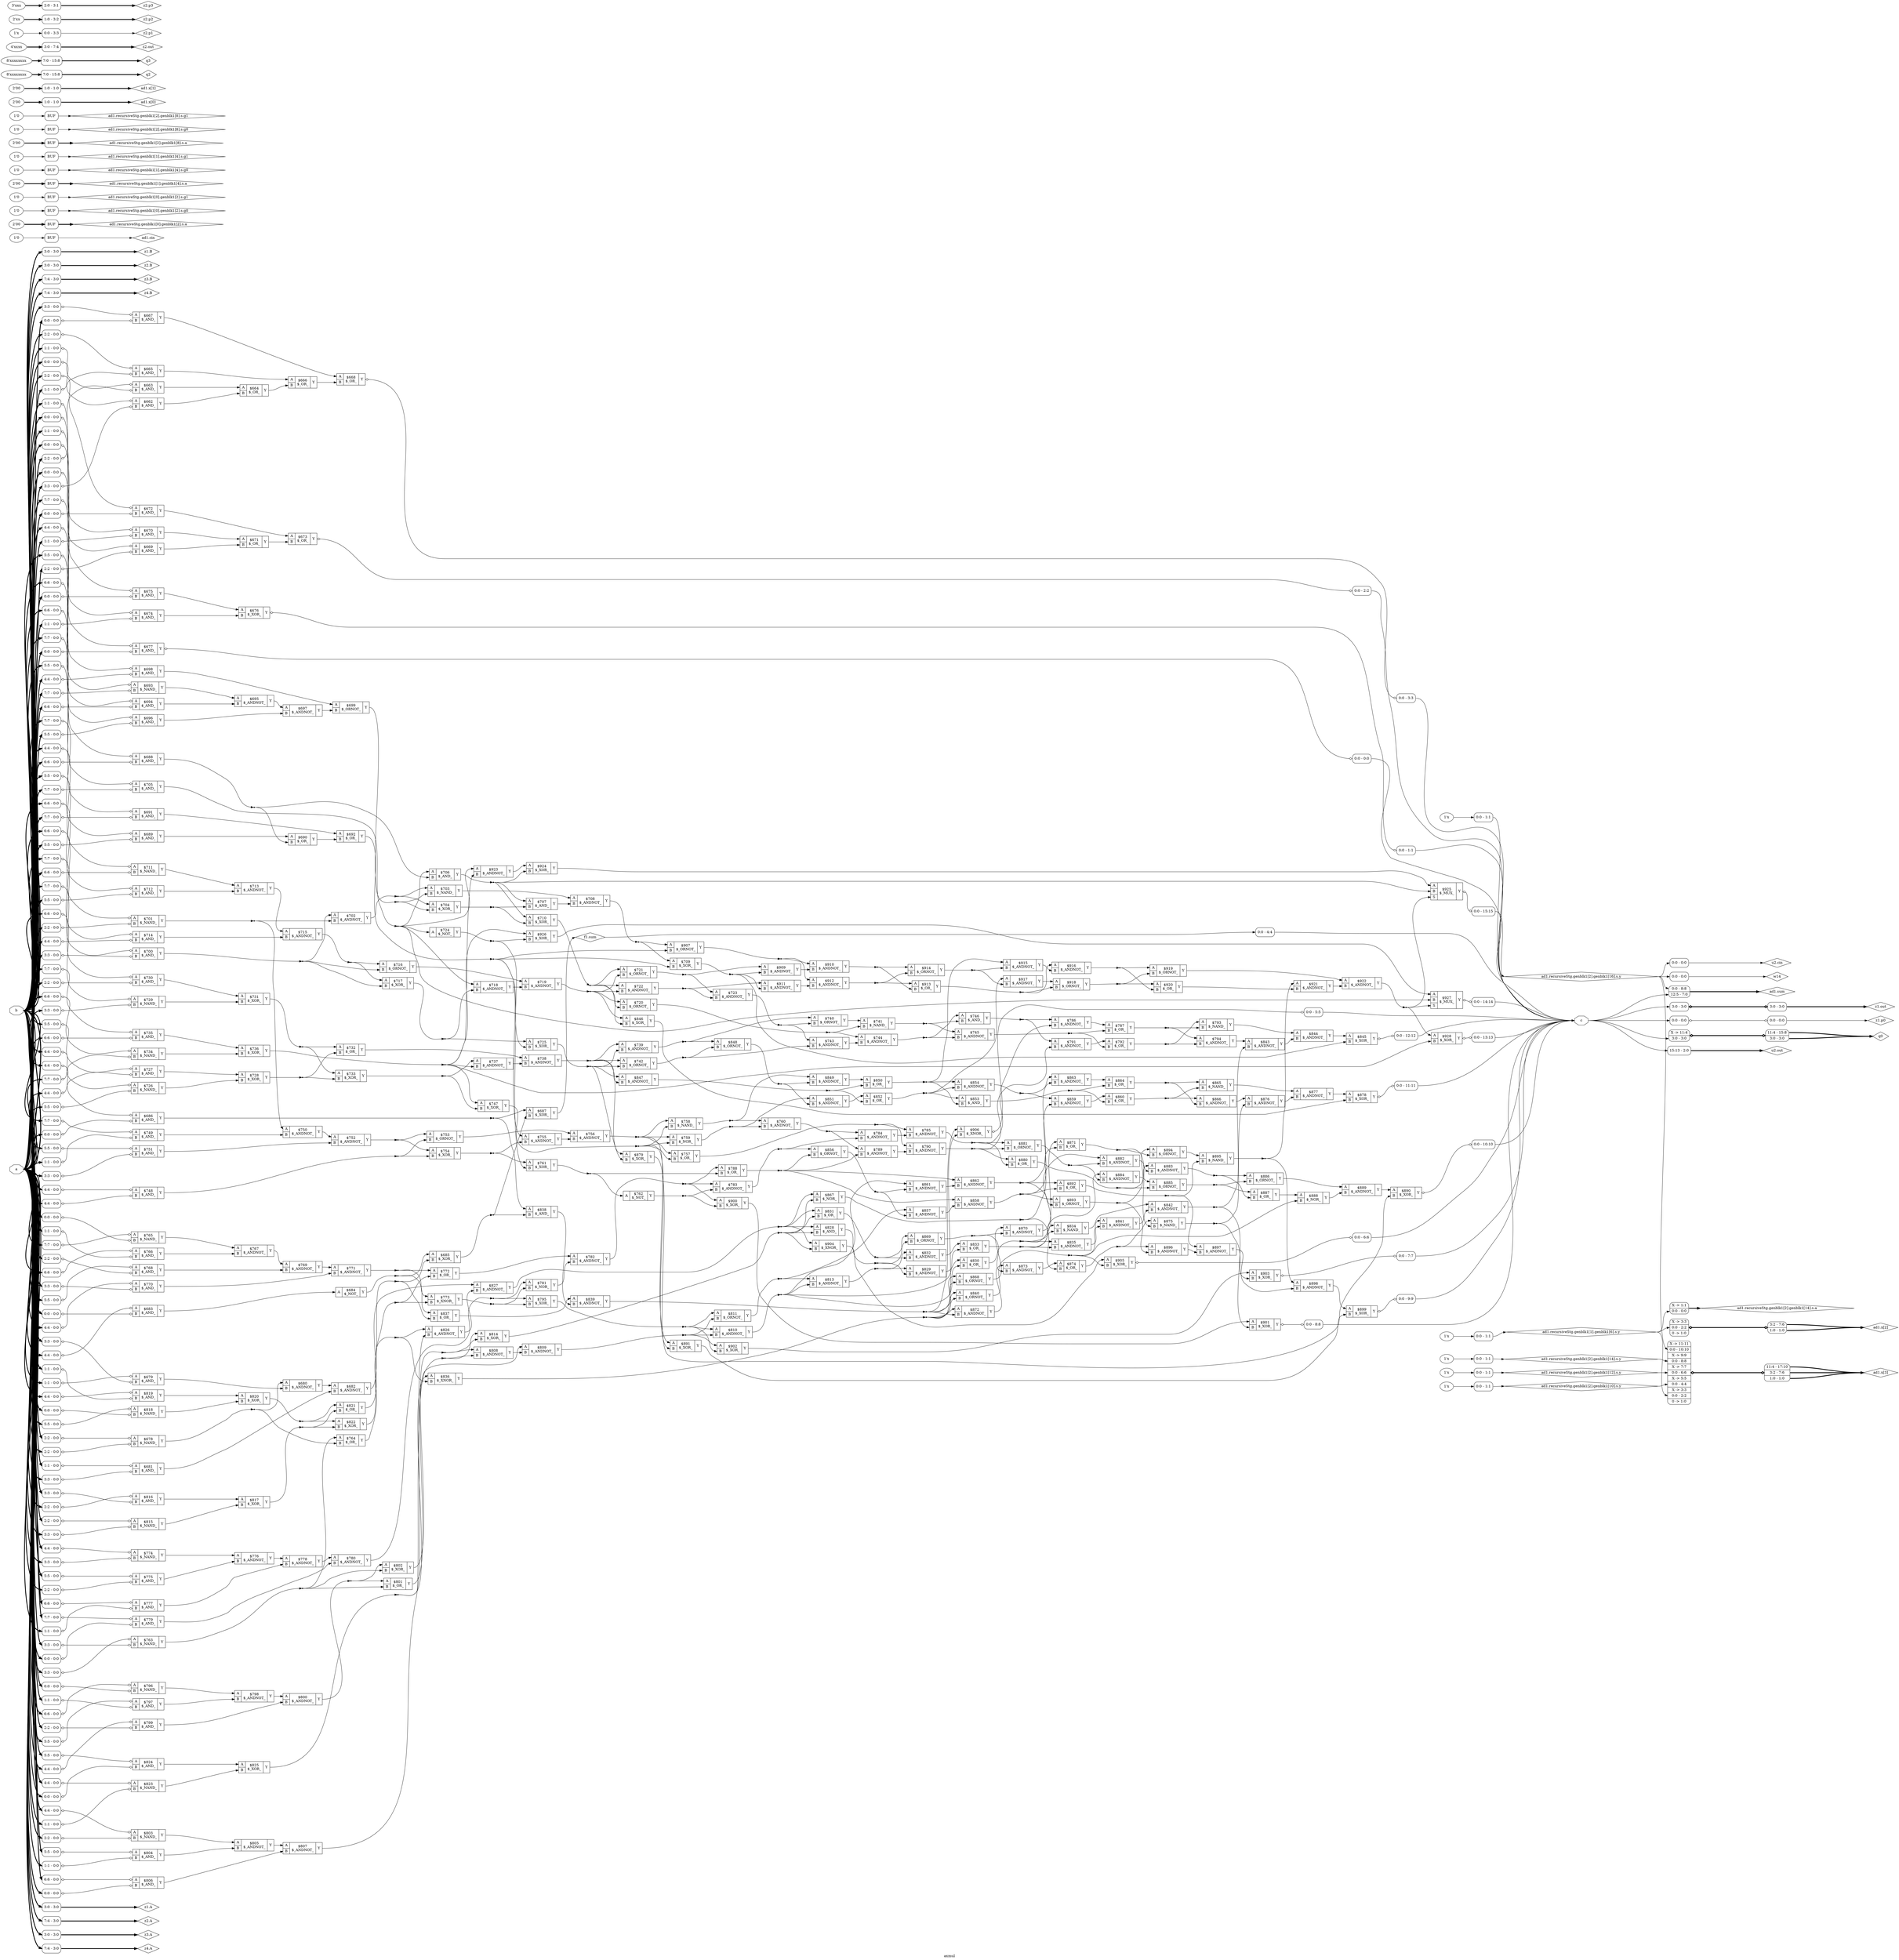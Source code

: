 digraph "axmul" {
label="axmul";
rankdir="LR";
remincross=true;
n249 [ shape=octagon, label="a", color="black", fontcolor="black" ];
n250 [ shape=diamond, label="ad1.cin", color="black", fontcolor="black" ];
n251 [ shape=diamond, label="ad1.recursiveStg.genblk1[0].genblk1[2].s.a", color="black", fontcolor="black" ];
n252 [ shape=diamond, label="ad1.recursiveStg.genblk1[0].genblk1[2].s.g0", color="black", fontcolor="black" ];
n253 [ shape=diamond, label="ad1.recursiveStg.genblk1[0].genblk1[2].s.g1", color="black", fontcolor="black" ];
n254 [ shape=diamond, label="ad1.recursiveStg.genblk1[1].genblk1[4].s.a", color="black", fontcolor="black" ];
n255 [ shape=diamond, label="ad1.recursiveStg.genblk1[1].genblk1[4].s.g0", color="black", fontcolor="black" ];
n256 [ shape=diamond, label="ad1.recursiveStg.genblk1[1].genblk1[4].s.g1", color="black", fontcolor="black" ];
n257 [ shape=diamond, label="ad1.recursiveStg.genblk1[1].genblk1[6].s.y", color="black", fontcolor="black" ];
n258 [ shape=diamond, label="ad1.recursiveStg.genblk1[2].genblk1[10].s.y", color="black", fontcolor="black" ];
n259 [ shape=diamond, label="ad1.recursiveStg.genblk1[2].genblk1[12].s.y", color="black", fontcolor="black" ];
n260 [ shape=diamond, label="ad1.recursiveStg.genblk1[2].genblk1[14].s.a", color="black", fontcolor="black" ];
n261 [ shape=diamond, label="ad1.recursiveStg.genblk1[2].genblk1[14].s.y", color="black", fontcolor="black" ];
n262 [ shape=diamond, label="ad1.recursiveStg.genblk1[2].genblk1[16].s.y", color="black", fontcolor="black" ];
n263 [ shape=diamond, label="ad1.recursiveStg.genblk1[2].genblk1[8].s.a", color="black", fontcolor="black" ];
n264 [ shape=diamond, label="ad1.recursiveStg.genblk1[2].genblk1[8].s.g0", color="black", fontcolor="black" ];
n265 [ shape=diamond, label="ad1.recursiveStg.genblk1[2].genblk1[8].s.g1", color="black", fontcolor="black" ];
n266 [ shape=diamond, label="ad1.sum", color="black", fontcolor="black" ];
n267 [ shape=diamond, label="ad1.x[0]", color="black", fontcolor="black" ];
n268 [ shape=diamond, label="ad1.x[1]", color="black", fontcolor="black" ];
n269 [ shape=diamond, label="ad1.x[2]", color="black", fontcolor="black" ];
n270 [ shape=diamond, label="ad1.x[3]", color="black", fontcolor="black" ];
n271 [ shape=octagon, label="b", color="black", fontcolor="black" ];
n272 [ shape=octagon, label="c", color="black", fontcolor="black" ];
n273 [ shape=diamond, label="f1.sum", color="black", fontcolor="black" ];
n274 [ shape=diamond, label="q0", color="black", fontcolor="black" ];
n275 [ shape=diamond, label="q2", color="black", fontcolor="black" ];
n276 [ shape=diamond, label="q3", color="black", fontcolor="black" ];
n277 [ shape=diamond, label="u2.cin", color="black", fontcolor="black" ];
n278 [ shape=diamond, label="u2.out", color="black", fontcolor="black" ];
n279 [ shape=diamond, label="w14", color="black", fontcolor="black" ];
n280 [ shape=diamond, label="z1.A", color="black", fontcolor="black" ];
n281 [ shape=diamond, label="z1.B", color="black", fontcolor="black" ];
n282 [ shape=diamond, label="z1.out", color="black", fontcolor="black" ];
n283 [ shape=diamond, label="z1.p0", color="black", fontcolor="black" ];
n284 [ shape=diamond, label="z2.A", color="black", fontcolor="black" ];
n285 [ shape=diamond, label="z2.B", color="black", fontcolor="black" ];
n286 [ shape=diamond, label="z2.out", color="black", fontcolor="black" ];
n287 [ shape=diamond, label="z2.p1", color="black", fontcolor="black" ];
n288 [ shape=diamond, label="z2.p2", color="black", fontcolor="black" ];
n289 [ shape=diamond, label="z2.p3", color="black", fontcolor="black" ];
n290 [ shape=diamond, label="z3.A", color="black", fontcolor="black" ];
n291 [ shape=diamond, label="z3.B", color="black", fontcolor="black" ];
n292 [ shape=diamond, label="z4.A", color="black", fontcolor="black" ];
n293 [ shape=diamond, label="z4.B", color="black", fontcolor="black" ];
c297 [ shape=record, label="{{<p294> A|<p295> B}|$662\n$_AND_|{<p296> Y}}" ];
x0 [ shape=record, style=rounded, label="<s0> 0:0 - 0:0 " ];
x0:e -> c297:p294:w [arrowhead=odiamond, arrowtail=odiamond, dir=both, color="black", label=""];
x1 [ shape=record, style=rounded, label="<s0> 3:3 - 0:0 " ];
x1:e -> c297:p295:w [arrowhead=odiamond, arrowtail=odiamond, dir=both, color="black", label=""];
c298 [ shape=record, label="{{<p294> A|<p295> B}|$663\n$_AND_|{<p296> Y}}" ];
x2 [ shape=record, style=rounded, label="<s0> 1:1 - 0:0 " ];
x2:e -> c298:p294:w [arrowhead=odiamond, arrowtail=odiamond, dir=both, color="black", label=""];
x3 [ shape=record, style=rounded, label="<s0> 2:2 - 0:0 " ];
x3:e -> c298:p295:w [arrowhead=odiamond, arrowtail=odiamond, dir=both, color="black", label=""];
c299 [ shape=record, label="{{<p294> A|<p295> B}|$664\n$_OR_|{<p296> Y}}" ];
c300 [ shape=record, label="{{<p294> A|<p295> B}|$665\n$_AND_|{<p296> Y}}" ];
x4 [ shape=record, style=rounded, label="<s0> 2:2 - 0:0 " ];
x4:e -> c300:p294:w [arrowhead=odiamond, arrowtail=odiamond, dir=both, color="black", label=""];
x5 [ shape=record, style=rounded, label="<s0> 1:1 - 0:0 " ];
x5:e -> c300:p295:w [arrowhead=odiamond, arrowtail=odiamond, dir=both, color="black", label=""];
c301 [ shape=record, label="{{<p294> A|<p295> B}|$666\n$_OR_|{<p296> Y}}" ];
c302 [ shape=record, label="{{<p294> A|<p295> B}|$667\n$_AND_|{<p296> Y}}" ];
x6 [ shape=record, style=rounded, label="<s0> 3:3 - 0:0 " ];
x6:e -> c302:p294:w [arrowhead=odiamond, arrowtail=odiamond, dir=both, color="black", label=""];
x7 [ shape=record, style=rounded, label="<s0> 0:0 - 0:0 " ];
x7:e -> c302:p295:w [arrowhead=odiamond, arrowtail=odiamond, dir=both, color="black", label=""];
c303 [ shape=record, label="{{<p294> A|<p295> B}|$668\n$_OR_|{<p296> Y}}" ];
x8 [ shape=record, style=rounded, label="<s0> 0:0 - 3:3 " ];
c303:p296:e -> x8:w [arrowhead=odiamond, arrowtail=odiamond, dir=both, color="black", label=""];
c304 [ shape=record, label="{{<p294> A|<p295> B}|$669\n$_AND_|{<p296> Y}}" ];
x9 [ shape=record, style=rounded, label="<s0> 0:0 - 0:0 " ];
x9:e -> c304:p294:w [arrowhead=odiamond, arrowtail=odiamond, dir=both, color="black", label=""];
x10 [ shape=record, style=rounded, label="<s0> 2:2 - 0:0 " ];
x10:e -> c304:p295:w [arrowhead=odiamond, arrowtail=odiamond, dir=both, color="black", label=""];
c305 [ shape=record, label="{{<p294> A|<p295> B}|$670\n$_AND_|{<p296> Y}}" ];
x11 [ shape=record, style=rounded, label="<s0> 1:1 - 0:0 " ];
x11:e -> c305:p294:w [arrowhead=odiamond, arrowtail=odiamond, dir=both, color="black", label=""];
x12 [ shape=record, style=rounded, label="<s0> 1:1 - 0:0 " ];
x12:e -> c305:p295:w [arrowhead=odiamond, arrowtail=odiamond, dir=both, color="black", label=""];
c306 [ shape=record, label="{{<p294> A|<p295> B}|$671\n$_OR_|{<p296> Y}}" ];
c307 [ shape=record, label="{{<p294> A|<p295> B}|$672\n$_AND_|{<p296> Y}}" ];
x13 [ shape=record, style=rounded, label="<s0> 2:2 - 0:0 " ];
x13:e -> c307:p294:w [arrowhead=odiamond, arrowtail=odiamond, dir=both, color="black", label=""];
x14 [ shape=record, style=rounded, label="<s0> 0:0 - 0:0 " ];
x14:e -> c307:p295:w [arrowhead=odiamond, arrowtail=odiamond, dir=both, color="black", label=""];
c308 [ shape=record, label="{{<p294> A|<p295> B}|$673\n$_OR_|{<p296> Y}}" ];
x15 [ shape=record, style=rounded, label="<s0> 0:0 - 2:2 " ];
c308:p296:e -> x15:w [arrowhead=odiamond, arrowtail=odiamond, dir=both, color="black", label=""];
c309 [ shape=record, label="{{<p294> A|<p295> B}|$674\n$_AND_|{<p296> Y}}" ];
x16 [ shape=record, style=rounded, label="<s0> 0:0 - 0:0 " ];
x16:e -> c309:p294:w [arrowhead=odiamond, arrowtail=odiamond, dir=both, color="black", label=""];
x17 [ shape=record, style=rounded, label="<s0> 1:1 - 0:0 " ];
x17:e -> c309:p295:w [arrowhead=odiamond, arrowtail=odiamond, dir=both, color="black", label=""];
c310 [ shape=record, label="{{<p294> A|<p295> B}|$675\n$_AND_|{<p296> Y}}" ];
x18 [ shape=record, style=rounded, label="<s0> 1:1 - 0:0 " ];
x18:e -> c310:p294:w [arrowhead=odiamond, arrowtail=odiamond, dir=both, color="black", label=""];
x19 [ shape=record, style=rounded, label="<s0> 0:0 - 0:0 " ];
x19:e -> c310:p295:w [arrowhead=odiamond, arrowtail=odiamond, dir=both, color="black", label=""];
c311 [ shape=record, label="{{<p294> A|<p295> B}|$676\n$_XOR_|{<p296> Y}}" ];
x20 [ shape=record, style=rounded, label="<s0> 0:0 - 1:1 " ];
c311:p296:e -> x20:w [arrowhead=odiamond, arrowtail=odiamond, dir=both, color="black", label=""];
c312 [ shape=record, label="{{<p294> A|<p295> B}|$677\n$_AND_|{<p296> Y}}" ];
x21 [ shape=record, style=rounded, label="<s0> 0:0 - 0:0 " ];
x21:e -> c312:p294:w [arrowhead=odiamond, arrowtail=odiamond, dir=both, color="black", label=""];
x22 [ shape=record, style=rounded, label="<s0> 0:0 - 0:0 " ];
x22:e -> c312:p295:w [arrowhead=odiamond, arrowtail=odiamond, dir=both, color="black", label=""];
x23 [ shape=record, style=rounded, label="<s0> 0:0 - 0:0 " ];
c312:p296:e -> x23:w [arrowhead=odiamond, arrowtail=odiamond, dir=both, color="black", label=""];
c313 [ shape=record, label="{{<p294> A|<p295> B}|$678\n$_NAND_|{<p296> Y}}" ];
x24 [ shape=record, style=rounded, label="<s0> 2:2 - 0:0 " ];
x24:e -> c313:p294:w [arrowhead=odiamond, arrowtail=odiamond, dir=both, color="black", label=""];
x25 [ shape=record, style=rounded, label="<s0> 2:2 - 0:0 " ];
x25:e -> c313:p295:w [arrowhead=odiamond, arrowtail=odiamond, dir=both, color="black", label=""];
c314 [ shape=record, label="{{<p294> A|<p295> B}|$679\n$_AND_|{<p296> Y}}" ];
x26 [ shape=record, style=rounded, label="<s0> 1:1 - 0:0 " ];
x26:e -> c314:p294:w [arrowhead=odiamond, arrowtail=odiamond, dir=both, color="black", label=""];
x27 [ shape=record, style=rounded, label="<s0> 3:3 - 0:0 " ];
x27:e -> c314:p295:w [arrowhead=odiamond, arrowtail=odiamond, dir=both, color="black", label=""];
c315 [ shape=record, label="{{<p294> A|<p295> B}|$680\n$_ANDNOT_|{<p296> Y}}" ];
c316 [ shape=record, label="{{<p294> A|<p295> B}|$681\n$_AND_|{<p296> Y}}" ];
x28 [ shape=record, style=rounded, label="<s0> 1:1 - 0:0 " ];
x28:e -> c316:p294:w [arrowhead=odiamond, arrowtail=odiamond, dir=both, color="black", label=""];
x29 [ shape=record, style=rounded, label="<s0> 3:3 - 0:0 " ];
x29:e -> c316:p295:w [arrowhead=odiamond, arrowtail=odiamond, dir=both, color="black", label=""];
c317 [ shape=record, label="{{<p294> A|<p295> B}|$682\n$_ANDNOT_|{<p296> Y}}" ];
c318 [ shape=record, label="{{<p294> A|<p295> B}|$683\n$_AND_|{<p296> Y}}" ];
x30 [ shape=record, style=rounded, label="<s0> 4:4 - 0:0 " ];
x30:e -> c318:p294:w [arrowhead=odiamond, arrowtail=odiamond, dir=both, color="black", label=""];
x31 [ shape=record, style=rounded, label="<s0> 0:0 - 0:0 " ];
x31:e -> c318:p295:w [arrowhead=odiamond, arrowtail=odiamond, dir=both, color="black", label=""];
c319 [ shape=record, label="{{<p294> A}|$684\n$_NOT_|{<p296> Y}}" ];
c320 [ shape=record, label="{{<p294> A|<p295> B}|$685\n$_XOR_|{<p296> Y}}" ];
c321 [ shape=record, label="{{<p294> A|<p295> B}|$686\n$_AND_|{<p296> Y}}" ];
x32 [ shape=record, style=rounded, label="<s0> 4:4 - 0:0 " ];
x32:e -> c321:p294:w [arrowhead=odiamond, arrowtail=odiamond, dir=both, color="black", label=""];
x33 [ shape=record, style=rounded, label="<s0> 0:0 - 0:0 " ];
x33:e -> c321:p295:w [arrowhead=odiamond, arrowtail=odiamond, dir=both, color="black", label=""];
c322 [ shape=record, label="{{<p294> A|<p295> B}|$687\n$_XOR_|{<p296> Y}}" ];
c323 [ shape=record, label="{{<p294> A|<p295> B}|$688\n$_AND_|{<p296> Y}}" ];
x34 [ shape=record, style=rounded, label="<s0> 6:6 - 0:0 " ];
x34:e -> c323:p294:w [arrowhead=odiamond, arrowtail=odiamond, dir=both, color="black", label=""];
x35 [ shape=record, style=rounded, label="<s0> 6:6 - 0:0 " ];
x35:e -> c323:p295:w [arrowhead=odiamond, arrowtail=odiamond, dir=both, color="black", label=""];
c324 [ shape=record, label="{{<p294> A|<p295> B}|$689\n$_AND_|{<p296> Y}}" ];
x36 [ shape=record, style=rounded, label="<s0> 7:7 - 0:0 " ];
x36:e -> c324:p294:w [arrowhead=odiamond, arrowtail=odiamond, dir=both, color="black", label=""];
x37 [ shape=record, style=rounded, label="<s0> 5:5 - 0:0 " ];
x37:e -> c324:p295:w [arrowhead=odiamond, arrowtail=odiamond, dir=both, color="black", label=""];
c325 [ shape=record, label="{{<p294> A|<p295> B}|$690\n$_OR_|{<p296> Y}}" ];
c326 [ shape=record, label="{{<p294> A|<p295> B}|$691\n$_AND_|{<p296> Y}}" ];
x38 [ shape=record, style=rounded, label="<s0> 5:5 - 0:0 " ];
x38:e -> c326:p294:w [arrowhead=odiamond, arrowtail=odiamond, dir=both, color="black", label=""];
x39 [ shape=record, style=rounded, label="<s0> 7:7 - 0:0 " ];
x39:e -> c326:p295:w [arrowhead=odiamond, arrowtail=odiamond, dir=both, color="black", label=""];
c327 [ shape=record, label="{{<p294> A|<p295> B}|$692\n$_OR_|{<p296> Y}}" ];
c328 [ shape=record, label="{{<p294> A|<p295> B}|$693\n$_NAND_|{<p296> Y}}" ];
x40 [ shape=record, style=rounded, label="<s0> 4:4 - 0:0 " ];
x40:e -> c328:p294:w [arrowhead=odiamond, arrowtail=odiamond, dir=both, color="black", label=""];
x41 [ shape=record, style=rounded, label="<s0> 7:7 - 0:0 " ];
x41:e -> c328:p295:w [arrowhead=odiamond, arrowtail=odiamond, dir=both, color="black", label=""];
c329 [ shape=record, label="{{<p294> A|<p295> B}|$694\n$_AND_|{<p296> Y}}" ];
x42 [ shape=record, style=rounded, label="<s0> 5:5 - 0:0 " ];
x42:e -> c329:p294:w [arrowhead=odiamond, arrowtail=odiamond, dir=both, color="black", label=""];
x43 [ shape=record, style=rounded, label="<s0> 6:6 - 0:0 " ];
x43:e -> c329:p295:w [arrowhead=odiamond, arrowtail=odiamond, dir=both, color="black", label=""];
c330 [ shape=record, label="{{<p294> A|<p295> B}|$695\n$_ANDNOT_|{<p296> Y}}" ];
c331 [ shape=record, label="{{<p294> A|<p295> B}|$696\n$_AND_|{<p296> Y}}" ];
x44 [ shape=record, style=rounded, label="<s0> 6:6 - 0:0 " ];
x44:e -> c331:p294:w [arrowhead=odiamond, arrowtail=odiamond, dir=both, color="black", label=""];
x45 [ shape=record, style=rounded, label="<s0> 5:5 - 0:0 " ];
x45:e -> c331:p295:w [arrowhead=odiamond, arrowtail=odiamond, dir=both, color="black", label=""];
c332 [ shape=record, label="{{<p294> A|<p295> B}|$697\n$_ANDNOT_|{<p296> Y}}" ];
c333 [ shape=record, label="{{<p294> A|<p295> B}|$698\n$_AND_|{<p296> Y}}" ];
x46 [ shape=record, style=rounded, label="<s0> 7:7 - 0:0 " ];
x46:e -> c333:p294:w [arrowhead=odiamond, arrowtail=odiamond, dir=both, color="black", label=""];
x47 [ shape=record, style=rounded, label="<s0> 4:4 - 0:0 " ];
x47:e -> c333:p295:w [arrowhead=odiamond, arrowtail=odiamond, dir=both, color="black", label=""];
c334 [ shape=record, label="{{<p294> A|<p295> B}|$699\n$_ORNOT_|{<p296> Y}}" ];
c335 [ shape=record, label="{{<p294> A|<p295> B}|$700\n$_AND_|{<p296> Y}}" ];
x48 [ shape=record, style=rounded, label="<s0> 7:7 - 0:0 " ];
x48:e -> c335:p294:w [arrowhead=odiamond, arrowtail=odiamond, dir=both, color="black", label=""];
x49 [ shape=record, style=rounded, label="<s0> 3:3 - 0:0 " ];
x49:e -> c335:p295:w [arrowhead=odiamond, arrowtail=odiamond, dir=both, color="black", label=""];
c336 [ shape=record, label="{{<p294> A|<p295> B}|$701\n$_NAND_|{<p296> Y}}" ];
x50 [ shape=record, style=rounded, label="<s0> 6:6 - 0:0 " ];
x50:e -> c336:p294:w [arrowhead=odiamond, arrowtail=odiamond, dir=both, color="black", label=""];
x51 [ shape=record, style=rounded, label="<s0> 2:2 - 0:0 " ];
x51:e -> c336:p295:w [arrowhead=odiamond, arrowtail=odiamond, dir=both, color="black", label=""];
c337 [ shape=record, label="{{<p294> A|<p295> B}|$702\n$_ANDNOT_|{<p296> Y}}" ];
c338 [ shape=record, label="{{<p294> A|<p295> B}|$703\n$_NAND_|{<p296> Y}}" ];
c339 [ shape=record, label="{{<p294> A|<p295> B}|$704\n$_XOR_|{<p296> Y}}" ];
c340 [ shape=record, label="{{<p294> A|<p295> B}|$705\n$_AND_|{<p296> Y}}" ];
x52 [ shape=record, style=rounded, label="<s0> 7:7 - 0:0 " ];
x52:e -> c340:p294:w [arrowhead=odiamond, arrowtail=odiamond, dir=both, color="black", label=""];
x53 [ shape=record, style=rounded, label="<s0> 7:7 - 0:0 " ];
x53:e -> c340:p295:w [arrowhead=odiamond, arrowtail=odiamond, dir=both, color="black", label=""];
c341 [ shape=record, label="{{<p294> A|<p295> B}|$706\n$_AND_|{<p296> Y}}" ];
c342 [ shape=record, label="{{<p294> A|<p295> B}|$707\n$_AND_|{<p296> Y}}" ];
c343 [ shape=record, label="{{<p294> A|<p295> B}|$708\n$_ANDNOT_|{<p296> Y}}" ];
c344 [ shape=record, label="{{<p294> A|<p295> B}|$709\n$_XOR_|{<p296> Y}}" ];
c345 [ shape=record, label="{{<p294> A|<p295> B}|$710\n$_XOR_|{<p296> Y}}" ];
c346 [ shape=record, label="{{<p294> A|<p295> B}|$711\n$_NAND_|{<p296> Y}}" ];
x54 [ shape=record, style=rounded, label="<s0> 4:4 - 0:0 " ];
x54:e -> c346:p294:w [arrowhead=odiamond, arrowtail=odiamond, dir=both, color="black", label=""];
x55 [ shape=record, style=rounded, label="<s0> 6:6 - 0:0 " ];
x55:e -> c346:p295:w [arrowhead=odiamond, arrowtail=odiamond, dir=both, color="black", label=""];
c347 [ shape=record, label="{{<p294> A|<p295> B}|$712\n$_AND_|{<p296> Y}}" ];
x56 [ shape=record, style=rounded, label="<s0> 5:5 - 0:0 " ];
x56:e -> c347:p294:w [arrowhead=odiamond, arrowtail=odiamond, dir=both, color="black", label=""];
x57 [ shape=record, style=rounded, label="<s0> 5:5 - 0:0 " ];
x57:e -> c347:p295:w [arrowhead=odiamond, arrowtail=odiamond, dir=both, color="black", label=""];
c348 [ shape=record, label="{{<p294> A|<p295> B}|$713\n$_ANDNOT_|{<p296> Y}}" ];
c349 [ shape=record, label="{{<p294> A|<p295> B}|$714\n$_AND_|{<p296> Y}}" ];
x58 [ shape=record, style=rounded, label="<s0> 6:6 - 0:0 " ];
x58:e -> c349:p294:w [arrowhead=odiamond, arrowtail=odiamond, dir=both, color="black", label=""];
x59 [ shape=record, style=rounded, label="<s0> 4:4 - 0:0 " ];
x59:e -> c349:p295:w [arrowhead=odiamond, arrowtail=odiamond, dir=both, color="black", label=""];
c350 [ shape=record, label="{{<p294> A|<p295> B}|$715\n$_ANDNOT_|{<p296> Y}}" ];
c351 [ shape=record, label="{{<p294> A|<p295> B}|$716\n$_ORNOT_|{<p296> Y}}" ];
c352 [ shape=record, label="{{<p294> A|<p295> B}|$717\n$_XOR_|{<p296> Y}}" ];
c353 [ shape=record, label="{{<p294> A|<p295> B}|$718\n$_ANDNOT_|{<p296> Y}}" ];
c354 [ shape=record, label="{{<p294> A|<p295> B}|$719\n$_ANDNOT_|{<p296> Y}}" ];
c355 [ shape=record, label="{{<p294> A|<p295> B}|$720\n$_ORNOT_|{<p296> Y}}" ];
c356 [ shape=record, label="{{<p294> A|<p295> B}|$721\n$_ORNOT_|{<p296> Y}}" ];
c357 [ shape=record, label="{{<p294> A|<p295> B}|$722\n$_ANDNOT_|{<p296> Y}}" ];
c358 [ shape=record, label="{{<p294> A|<p295> B}|$723\n$_ANDNOT_|{<p296> Y}}" ];
c359 [ shape=record, label="{{<p294> A}|$724\n$_NOT_|{<p296> Y}}" ];
c360 [ shape=record, label="{{<p294> A|<p295> B}|$725\n$_XOR_|{<p296> Y}}" ];
c361 [ shape=record, label="{{<p294> A|<p295> B}|$726\n$_NAND_|{<p296> Y}}" ];
x60 [ shape=record, style=rounded, label="<s0> 4:4 - 0:0 " ];
x60:e -> c361:p294:w [arrowhead=odiamond, arrowtail=odiamond, dir=both, color="black", label=""];
x61 [ shape=record, style=rounded, label="<s0> 5:5 - 0:0 " ];
x61:e -> c361:p295:w [arrowhead=odiamond, arrowtail=odiamond, dir=both, color="black", label=""];
c362 [ shape=record, label="{{<p294> A|<p295> B}|$727\n$_AND_|{<p296> Y}}" ];
x62 [ shape=record, style=rounded, label="<s0> 5:5 - 0:0 " ];
x62:e -> c362:p294:w [arrowhead=odiamond, arrowtail=odiamond, dir=both, color="black", label=""];
x63 [ shape=record, style=rounded, label="<s0> 4:4 - 0:0 " ];
x63:e -> c362:p295:w [arrowhead=odiamond, arrowtail=odiamond, dir=both, color="black", label=""];
c363 [ shape=record, label="{{<p294> A|<p295> B}|$728\n$_XOR_|{<p296> Y}}" ];
c364 [ shape=record, label="{{<p294> A|<p295> B}|$729\n$_NAND_|{<p296> Y}}" ];
x64 [ shape=record, style=rounded, label="<s0> 6:6 - 0:0 " ];
x64:e -> c364:p294:w [arrowhead=odiamond, arrowtail=odiamond, dir=both, color="black", label=""];
x65 [ shape=record, style=rounded, label="<s0> 3:3 - 0:0 " ];
x65:e -> c364:p295:w [arrowhead=odiamond, arrowtail=odiamond, dir=both, color="black", label=""];
c365 [ shape=record, label="{{<p294> A|<p295> B}|$730\n$_AND_|{<p296> Y}}" ];
x66 [ shape=record, style=rounded, label="<s0> 7:7 - 0:0 " ];
x66:e -> c365:p294:w [arrowhead=odiamond, arrowtail=odiamond, dir=both, color="black", label=""];
x67 [ shape=record, style=rounded, label="<s0> 2:2 - 0:0 " ];
x67:e -> c365:p295:w [arrowhead=odiamond, arrowtail=odiamond, dir=both, color="black", label=""];
c366 [ shape=record, label="{{<p294> A|<p295> B}|$731\n$_XOR_|{<p296> Y}}" ];
c367 [ shape=record, label="{{<p294> A|<p295> B}|$732\n$_OR_|{<p296> Y}}" ];
c368 [ shape=record, label="{{<p294> A|<p295> B}|$733\n$_XOR_|{<p296> Y}}" ];
c369 [ shape=record, label="{{<p294> A|<p295> B}|$734\n$_NAND_|{<p296> Y}}" ];
x68 [ shape=record, style=rounded, label="<s0> 6:6 - 0:0 " ];
x68:e -> c369:p294:w [arrowhead=odiamond, arrowtail=odiamond, dir=both, color="black", label=""];
x69 [ shape=record, style=rounded, label="<s0> 7:7 - 0:0 " ];
x69:e -> c369:p295:w [arrowhead=odiamond, arrowtail=odiamond, dir=both, color="black", label=""];
c370 [ shape=record, label="{{<p294> A|<p295> B}|$735\n$_AND_|{<p296> Y}}" ];
x70 [ shape=record, style=rounded, label="<s0> 7:7 - 0:0 " ];
x70:e -> c370:p294:w [arrowhead=odiamond, arrowtail=odiamond, dir=both, color="black", label=""];
x71 [ shape=record, style=rounded, label="<s0> 6:6 - 0:0 " ];
x71:e -> c370:p295:w [arrowhead=odiamond, arrowtail=odiamond, dir=both, color="black", label=""];
c371 [ shape=record, label="{{<p294> A|<p295> B}|$736\n$_XOR_|{<p296> Y}}" ];
c372 [ shape=record, label="{{<p294> A|<p295> B}|$737\n$_ANDNOT_|{<p296> Y}}" ];
c373 [ shape=record, label="{{<p294> A|<p295> B}|$738\n$_ANDNOT_|{<p296> Y}}" ];
c374 [ shape=record, label="{{<p294> A|<p295> B}|$739\n$_ANDNOT_|{<p296> Y}}" ];
c375 [ shape=record, label="{{<p294> A|<p295> B}|$740\n$_ORNOT_|{<p296> Y}}" ];
c376 [ shape=record, label="{{<p294> A|<p295> B}|$741\n$_NAND_|{<p296> Y}}" ];
c377 [ shape=record, label="{{<p294> A|<p295> B}|$742\n$_ORNOT_|{<p296> Y}}" ];
c378 [ shape=record, label="{{<p294> A|<p295> B}|$743\n$_ANDNOT_|{<p296> Y}}" ];
c379 [ shape=record, label="{{<p294> A|<p295> B}|$744\n$_ANDNOT_|{<p296> Y}}" ];
c380 [ shape=record, label="{{<p294> A|<p295> B}|$745\n$_ANDNOT_|{<p296> Y}}" ];
c381 [ shape=record, label="{{<p294> A|<p295> B}|$746\n$_AND_|{<p296> Y}}" ];
c382 [ shape=record, label="{{<p294> A|<p295> B}|$747\n$_XOR_|{<p296> Y}}" ];
c383 [ shape=record, label="{{<p294> A|<p295> B}|$748\n$_AND_|{<p296> Y}}" ];
x72 [ shape=record, style=rounded, label="<s0> 4:4 - 0:0 " ];
x72:e -> c383:p294:w [arrowhead=odiamond, arrowtail=odiamond, dir=both, color="black", label=""];
x73 [ shape=record, style=rounded, label="<s0> 4:4 - 0:0 " ];
x73:e -> c383:p295:w [arrowhead=odiamond, arrowtail=odiamond, dir=both, color="black", label=""];
c384 [ shape=record, label="{{<p294> A|<p295> B}|$749\n$_AND_|{<p296> Y}}" ];
x74 [ shape=record, style=rounded, label="<s0> 7:7 - 0:0 " ];
x74:e -> c384:p294:w [arrowhead=odiamond, arrowtail=odiamond, dir=both, color="black", label=""];
x75 [ shape=record, style=rounded, label="<s0> 1:1 - 0:0 " ];
x75:e -> c384:p295:w [arrowhead=odiamond, arrowtail=odiamond, dir=both, color="black", label=""];
c385 [ shape=record, label="{{<p294> A|<p295> B}|$750\n$_ANDNOT_|{<p296> Y}}" ];
c386 [ shape=record, label="{{<p294> A|<p295> B}|$751\n$_AND_|{<p296> Y}}" ];
x76 [ shape=record, style=rounded, label="<s0> 5:5 - 0:0 " ];
x76:e -> c386:p294:w [arrowhead=odiamond, arrowtail=odiamond, dir=both, color="black", label=""];
x77 [ shape=record, style=rounded, label="<s0> 3:3 - 0:0 " ];
x77:e -> c386:p295:w [arrowhead=odiamond, arrowtail=odiamond, dir=both, color="black", label=""];
c387 [ shape=record, label="{{<p294> A|<p295> B}|$752\n$_ANDNOT_|{<p296> Y}}" ];
c388 [ shape=record, label="{{<p294> A|<p295> B}|$753\n$_ORNOT_|{<p296> Y}}" ];
c389 [ shape=record, label="{{<p294> A|<p295> B}|$754\n$_XOR_|{<p296> Y}}" ];
c390 [ shape=record, label="{{<p294> A|<p295> B}|$755\n$_ANDNOT_|{<p296> Y}}" ];
c391 [ shape=record, label="{{<p294> A|<p295> B}|$756\n$_ANDNOT_|{<p296> Y}}" ];
c392 [ shape=record, label="{{<p294> A|<p295> B}|$757\n$_OR_|{<p296> Y}}" ];
c393 [ shape=record, label="{{<p294> A|<p295> B}|$758\n$_NAND_|{<p296> Y}}" ];
c394 [ shape=record, label="{{<p294> A|<p295> B}|$759\n$_NOR_|{<p296> Y}}" ];
c395 [ shape=record, label="{{<p294> A|<p295> B}|$760\n$_ANDNOT_|{<p296> Y}}" ];
c396 [ shape=record, label="{{<p294> A|<p295> B}|$761\n$_XOR_|{<p296> Y}}" ];
c397 [ shape=record, label="{{<p294> A}|$762\n$_NOT_|{<p296> Y}}" ];
c398 [ shape=record, label="{{<p294> A|<p295> B}|$763\n$_NAND_|{<p296> Y}}" ];
x78 [ shape=record, style=rounded, label="<s0> 3:3 - 0:0 " ];
x78:e -> c398:p294:w [arrowhead=odiamond, arrowtail=odiamond, dir=both, color="black", label=""];
x79 [ shape=record, style=rounded, label="<s0> 3:3 - 0:0 " ];
x79:e -> c398:p295:w [arrowhead=odiamond, arrowtail=odiamond, dir=both, color="black", label=""];
c399 [ shape=record, label="{{<p294> A|<p295> B}|$764\n$_OR_|{<p296> Y}}" ];
c400 [ shape=record, label="{{<p294> A|<p295> B}|$765\n$_NAND_|{<p296> Y}}" ];
x80 [ shape=record, style=rounded, label="<s0> 7:7 - 0:0 " ];
x80:e -> c400:p294:w [arrowhead=odiamond, arrowtail=odiamond, dir=both, color="black", label=""];
x81 [ shape=record, style=rounded, label="<s0> 0:0 - 0:0 " ];
x81:e -> c400:p295:w [arrowhead=odiamond, arrowtail=odiamond, dir=both, color="black", label=""];
c401 [ shape=record, label="{{<p294> A|<p295> B}|$766\n$_AND_|{<p296> Y}}" ];
x82 [ shape=record, style=rounded, label="<s0> 6:6 - 0:0 " ];
x82:e -> c401:p294:w [arrowhead=odiamond, arrowtail=odiamond, dir=both, color="black", label=""];
x83 [ shape=record, style=rounded, label="<s0> 1:1 - 0:0 " ];
x83:e -> c401:p295:w [arrowhead=odiamond, arrowtail=odiamond, dir=both, color="black", label=""];
c402 [ shape=record, label="{{<p294> A|<p295> B}|$767\n$_ANDNOT_|{<p296> Y}}" ];
c403 [ shape=record, label="{{<p294> A|<p295> B}|$768\n$_AND_|{<p296> Y}}" ];
x84 [ shape=record, style=rounded, label="<s0> 5:5 - 0:0 " ];
x84:e -> c403:p294:w [arrowhead=odiamond, arrowtail=odiamond, dir=both, color="black", label=""];
x85 [ shape=record, style=rounded, label="<s0> 2:2 - 0:0 " ];
x85:e -> c403:p295:w [arrowhead=odiamond, arrowtail=odiamond, dir=both, color="black", label=""];
c404 [ shape=record, label="{{<p294> A|<p295> B}|$769\n$_ANDNOT_|{<p296> Y}}" ];
c405 [ shape=record, label="{{<p294> A|<p295> B}|$770\n$_AND_|{<p296> Y}}" ];
x86 [ shape=record, style=rounded, label="<s0> 4:4 - 0:0 " ];
x86:e -> c405:p294:w [arrowhead=odiamond, arrowtail=odiamond, dir=both, color="black", label=""];
x87 [ shape=record, style=rounded, label="<s0> 3:3 - 0:0 " ];
x87:e -> c405:p295:w [arrowhead=odiamond, arrowtail=odiamond, dir=both, color="black", label=""];
c406 [ shape=record, label="{{<p294> A|<p295> B}|$771\n$_ANDNOT_|{<p296> Y}}" ];
c407 [ shape=record, label="{{<p294> A|<p295> B}|$772\n$_OR_|{<p296> Y}}" ];
c408 [ shape=record, label="{{<p294> A|<p295> B}|$773\n$_XNOR_|{<p296> Y}}" ];
c409 [ shape=record, label="{{<p294> A|<p295> B}|$774\n$_NAND_|{<p296> Y}}" ];
x88 [ shape=record, style=rounded, label="<s0> 4:4 - 0:0 " ];
x88:e -> c409:p294:w [arrowhead=odiamond, arrowtail=odiamond, dir=both, color="black", label=""];
x89 [ shape=record, style=rounded, label="<s0> 3:3 - 0:0 " ];
x89:e -> c409:p295:w [arrowhead=odiamond, arrowtail=odiamond, dir=both, color="black", label=""];
c410 [ shape=record, label="{{<p294> A|<p295> B}|$775\n$_AND_|{<p296> Y}}" ];
x90 [ shape=record, style=rounded, label="<s0> 5:5 - 0:0 " ];
x90:e -> c410:p294:w [arrowhead=odiamond, arrowtail=odiamond, dir=both, color="black", label=""];
x91 [ shape=record, style=rounded, label="<s0> 2:2 - 0:0 " ];
x91:e -> c410:p295:w [arrowhead=odiamond, arrowtail=odiamond, dir=both, color="black", label=""];
c411 [ shape=record, label="{{<p294> A|<p295> B}|$776\n$_ANDNOT_|{<p296> Y}}" ];
c412 [ shape=record, label="{{<p294> A|<p295> B}|$777\n$_AND_|{<p296> Y}}" ];
x92 [ shape=record, style=rounded, label="<s0> 6:6 - 0:0 " ];
x92:e -> c412:p294:w [arrowhead=odiamond, arrowtail=odiamond, dir=both, color="black", label=""];
x93 [ shape=record, style=rounded, label="<s0> 1:1 - 0:0 " ];
x93:e -> c412:p295:w [arrowhead=odiamond, arrowtail=odiamond, dir=both, color="black", label=""];
c413 [ shape=record, label="{{<p294> A|<p295> B}|$778\n$_ANDNOT_|{<p296> Y}}" ];
c414 [ shape=record, label="{{<p294> A|<p295> B}|$779\n$_AND_|{<p296> Y}}" ];
x94 [ shape=record, style=rounded, label="<s0> 7:7 - 0:0 " ];
x94:e -> c414:p294:w [arrowhead=odiamond, arrowtail=odiamond, dir=both, color="black", label=""];
x95 [ shape=record, style=rounded, label="<s0> 0:0 - 0:0 " ];
x95:e -> c414:p295:w [arrowhead=odiamond, arrowtail=odiamond, dir=both, color="black", label=""];
c415 [ shape=record, label="{{<p294> A|<p295> B}|$780\n$_ANDNOT_|{<p296> Y}}" ];
c416 [ shape=record, label="{{<p294> A|<p295> B}|$781\n$_NOR_|{<p296> Y}}" ];
c417 [ shape=record, label="{{<p294> A|<p295> B}|$782\n$_ANDNOT_|{<p296> Y}}" ];
c418 [ shape=record, label="{{<p294> A|<p295> B}|$783\n$_ANDNOT_|{<p296> Y}}" ];
c419 [ shape=record, label="{{<p294> A|<p295> B}|$784\n$_ANDNOT_|{<p296> Y}}" ];
c420 [ shape=record, label="{{<p294> A|<p295> B}|$785\n$_ANDNOT_|{<p296> Y}}" ];
c421 [ shape=record, label="{{<p294> A|<p295> B}|$786\n$_ANDNOT_|{<p296> Y}}" ];
c422 [ shape=record, label="{{<p294> A|<p295> B}|$787\n$_OR_|{<p296> Y}}" ];
c423 [ shape=record, label="{{<p294> A|<p295> B}|$788\n$_OR_|{<p296> Y}}" ];
c424 [ shape=record, label="{{<p294> A|<p295> B}|$789\n$_ANDNOT_|{<p296> Y}}" ];
c425 [ shape=record, label="{{<p294> A|<p295> B}|$790\n$_ANDNOT_|{<p296> Y}}" ];
c426 [ shape=record, label="{{<p294> A|<p295> B}|$791\n$_ANDNOT_|{<p296> Y}}" ];
c427 [ shape=record, label="{{<p294> A|<p295> B}|$792\n$_OR_|{<p296> Y}}" ];
c428 [ shape=record, label="{{<p294> A|<p295> B}|$793\n$_NAND_|{<p296> Y}}" ];
c429 [ shape=record, label="{{<p294> A|<p295> B}|$794\n$_ANDNOT_|{<p296> Y}}" ];
c430 [ shape=record, label="{{<p294> A|<p295> B}|$795\n$_XOR_|{<p296> Y}}" ];
c431 [ shape=record, label="{{<p294> A|<p295> B}|$796\n$_NAND_|{<p296> Y}}" ];
x96 [ shape=record, style=rounded, label="<s0> 6:6 - 0:0 " ];
x96:e -> c431:p294:w [arrowhead=odiamond, arrowtail=odiamond, dir=both, color="black", label=""];
x97 [ shape=record, style=rounded, label="<s0> 0:0 - 0:0 " ];
x97:e -> c431:p295:w [arrowhead=odiamond, arrowtail=odiamond, dir=both, color="black", label=""];
c432 [ shape=record, label="{{<p294> A|<p295> B}|$797\n$_AND_|{<p296> Y}}" ];
x98 [ shape=record, style=rounded, label="<s0> 5:5 - 0:0 " ];
x98:e -> c432:p294:w [arrowhead=odiamond, arrowtail=odiamond, dir=both, color="black", label=""];
x99 [ shape=record, style=rounded, label="<s0> 1:1 - 0:0 " ];
x99:e -> c432:p295:w [arrowhead=odiamond, arrowtail=odiamond, dir=both, color="black", label=""];
c433 [ shape=record, label="{{<p294> A|<p295> B}|$798\n$_ANDNOT_|{<p296> Y}}" ];
c434 [ shape=record, label="{{<p294> A|<p295> B}|$799\n$_AND_|{<p296> Y}}" ];
x100 [ shape=record, style=rounded, label="<s0> 4:4 - 0:0 " ];
x100:e -> c434:p294:w [arrowhead=odiamond, arrowtail=odiamond, dir=both, color="black", label=""];
x101 [ shape=record, style=rounded, label="<s0> 2:2 - 0:0 " ];
x101:e -> c434:p295:w [arrowhead=odiamond, arrowtail=odiamond, dir=both, color="black", label=""];
c435 [ shape=record, label="{{<p294> A|<p295> B}|$800\n$_ANDNOT_|{<p296> Y}}" ];
c436 [ shape=record, label="{{<p294> A|<p295> B}|$801\n$_OR_|{<p296> Y}}" ];
c437 [ shape=record, label="{{<p294> A|<p295> B}|$802\n$_XOR_|{<p296> Y}}" ];
c438 [ shape=record, label="{{<p294> A|<p295> B}|$803\n$_NAND_|{<p296> Y}}" ];
x102 [ shape=record, style=rounded, label="<s0> 4:4 - 0:0 " ];
x102:e -> c438:p294:w [arrowhead=odiamond, arrowtail=odiamond, dir=both, color="black", label=""];
x103 [ shape=record, style=rounded, label="<s0> 2:2 - 0:0 " ];
x103:e -> c438:p295:w [arrowhead=odiamond, arrowtail=odiamond, dir=both, color="black", label=""];
c439 [ shape=record, label="{{<p294> A|<p295> B}|$804\n$_AND_|{<p296> Y}}" ];
x104 [ shape=record, style=rounded, label="<s0> 5:5 - 0:0 " ];
x104:e -> c439:p294:w [arrowhead=odiamond, arrowtail=odiamond, dir=both, color="black", label=""];
x105 [ shape=record, style=rounded, label="<s0> 1:1 - 0:0 " ];
x105:e -> c439:p295:w [arrowhead=odiamond, arrowtail=odiamond, dir=both, color="black", label=""];
c440 [ shape=record, label="{{<p294> A|<p295> B}|$805\n$_ANDNOT_|{<p296> Y}}" ];
c441 [ shape=record, label="{{<p294> A|<p295> B}|$806\n$_AND_|{<p296> Y}}" ];
x106 [ shape=record, style=rounded, label="<s0> 6:6 - 0:0 " ];
x106:e -> c441:p294:w [arrowhead=odiamond, arrowtail=odiamond, dir=both, color="black", label=""];
x107 [ shape=record, style=rounded, label="<s0> 0:0 - 0:0 " ];
x107:e -> c441:p295:w [arrowhead=odiamond, arrowtail=odiamond, dir=both, color="black", label=""];
c442 [ shape=record, label="{{<p294> A|<p295> B}|$807\n$_ANDNOT_|{<p296> Y}}" ];
c443 [ shape=record, label="{{<p294> A|<p295> B}|$808\n$_ANDNOT_|{<p296> Y}}" ];
c444 [ shape=record, label="{{<p294> A|<p295> B}|$809\n$_ANDNOT_|{<p296> Y}}" ];
c445 [ shape=record, label="{{<p294> A|<p295> B}|$810\n$_ANDNOT_|{<p296> Y}}" ];
c446 [ shape=record, label="{{<p294> A|<p295> B}|$811\n$_ORNOT_|{<p296> Y}}" ];
c447 [ shape=record, label="{{<p294> A|<p295> B}|$813\n$_ANDNOT_|{<p296> Y}}" ];
c448 [ shape=record, label="{{<p294> A|<p295> B}|$814\n$_XOR_|{<p296> Y}}" ];
c449 [ shape=record, label="{{<p294> A|<p295> B}|$815\n$_NAND_|{<p296> Y}}" ];
x108 [ shape=record, style=rounded, label="<s0> 2:2 - 0:0 " ];
x108:e -> c449:p294:w [arrowhead=odiamond, arrowtail=odiamond, dir=both, color="black", label=""];
x109 [ shape=record, style=rounded, label="<s0> 3:3 - 0:0 " ];
x109:e -> c449:p295:w [arrowhead=odiamond, arrowtail=odiamond, dir=both, color="black", label=""];
c450 [ shape=record, label="{{<p294> A|<p295> B}|$816\n$_AND_|{<p296> Y}}" ];
x110 [ shape=record, style=rounded, label="<s0> 2:2 - 0:0 " ];
x110:e -> c450:p294:w [arrowhead=odiamond, arrowtail=odiamond, dir=both, color="black", label=""];
x111 [ shape=record, style=rounded, label="<s0> 3:3 - 0:0 " ];
x111:e -> c450:p295:w [arrowhead=odiamond, arrowtail=odiamond, dir=both, color="black", label=""];
c451 [ shape=record, label="{{<p294> A|<p295> B}|$817\n$_XOR_|{<p296> Y}}" ];
c452 [ shape=record, label="{{<p294> A|<p295> B}|$818\n$_NAND_|{<p296> Y}}" ];
x112 [ shape=record, style=rounded, label="<s0> 5:5 - 0:0 " ];
x112:e -> c452:p294:w [arrowhead=odiamond, arrowtail=odiamond, dir=both, color="black", label=""];
x113 [ shape=record, style=rounded, label="<s0> 0:0 - 0:0 " ];
x113:e -> c452:p295:w [arrowhead=odiamond, arrowtail=odiamond, dir=both, color="black", label=""];
c453 [ shape=record, label="{{<p294> A|<p295> B}|$819\n$_AND_|{<p296> Y}}" ];
x114 [ shape=record, style=rounded, label="<s0> 4:4 - 0:0 " ];
x114:e -> c453:p294:w [arrowhead=odiamond, arrowtail=odiamond, dir=both, color="black", label=""];
x115 [ shape=record, style=rounded, label="<s0> 1:1 - 0:0 " ];
x115:e -> c453:p295:w [arrowhead=odiamond, arrowtail=odiamond, dir=both, color="black", label=""];
c454 [ shape=record, label="{{<p294> A|<p295> B}|$820\n$_XOR_|{<p296> Y}}" ];
c455 [ shape=record, label="{{<p294> A|<p295> B}|$821\n$_OR_|{<p296> Y}}" ];
c456 [ shape=record, label="{{<p294> A|<p295> B}|$822\n$_XOR_|{<p296> Y}}" ];
c457 [ shape=record, label="{{<p294> A|<p295> B}|$823\n$_NAND_|{<p296> Y}}" ];
x116 [ shape=record, style=rounded, label="<s0> 4:4 - 0:0 " ];
x116:e -> c457:p294:w [arrowhead=odiamond, arrowtail=odiamond, dir=both, color="black", label=""];
x117 [ shape=record, style=rounded, label="<s0> 1:1 - 0:0 " ];
x117:e -> c457:p295:w [arrowhead=odiamond, arrowtail=odiamond, dir=both, color="black", label=""];
c458 [ shape=record, label="{{<p294> A|<p295> B}|$824\n$_AND_|{<p296> Y}}" ];
x118 [ shape=record, style=rounded, label="<s0> 5:5 - 0:0 " ];
x118:e -> c458:p294:w [arrowhead=odiamond, arrowtail=odiamond, dir=both, color="black", label=""];
x119 [ shape=record, style=rounded, label="<s0> 0:0 - 0:0 " ];
x119:e -> c458:p295:w [arrowhead=odiamond, arrowtail=odiamond, dir=both, color="black", label=""];
c459 [ shape=record, label="{{<p294> A|<p295> B}|$825\n$_XOR_|{<p296> Y}}" ];
c460 [ shape=record, label="{{<p294> A|<p295> B}|$826\n$_ANDNOT_|{<p296> Y}}" ];
c461 [ shape=record, label="{{<p294> A|<p295> B}|$827\n$_ANDNOT_|{<p296> Y}}" ];
c462 [ shape=record, label="{{<p294> A|<p295> B}|$828\n$_AND_|{<p296> Y}}" ];
c463 [ shape=record, label="{{<p294> A|<p295> B}|$829\n$_ANDNOT_|{<p296> Y}}" ];
c464 [ shape=record, label="{{<p294> A|<p295> B}|$830\n$_OR_|{<p296> Y}}" ];
c465 [ shape=record, label="{{<p294> A|<p295> B}|$831\n$_OR_|{<p296> Y}}" ];
c466 [ shape=record, label="{{<p294> A|<p295> B}|$832\n$_ANDNOT_|{<p296> Y}}" ];
c467 [ shape=record, label="{{<p294> A|<p295> B}|$833\n$_OR_|{<p296> Y}}" ];
c468 [ shape=record, label="{{<p294> A|<p295> B}|$834\n$_NAND_|{<p296> Y}}" ];
c469 [ shape=record, label="{{<p294> A|<p295> B}|$835\n$_ANDNOT_|{<p296> Y}}" ];
c470 [ shape=record, label="{{<p294> A|<p295> B}|$836\n$_XNOR_|{<p296> Y}}" ];
c471 [ shape=record, label="{{<p294> A|<p295> B}|$837\n$_OR_|{<p296> Y}}" ];
c472 [ shape=record, label="{{<p294> A|<p295> B}|$838\n$_AND_|{<p296> Y}}" ];
c473 [ shape=record, label="{{<p294> A|<p295> B}|$839\n$_ANDNOT_|{<p296> Y}}" ];
c474 [ shape=record, label="{{<p294> A|<p295> B}|$840\n$_ORNOT_|{<p296> Y}}" ];
c475 [ shape=record, label="{{<p294> A|<p295> B}|$841\n$_ANDNOT_|{<p296> Y}}" ];
c476 [ shape=record, label="{{<p294> A|<p295> B}|$842\n$_ANDNOT_|{<p296> Y}}" ];
c477 [ shape=record, label="{{<p294> A|<p295> B}|$843\n$_ANDNOT_|{<p296> Y}}" ];
c478 [ shape=record, label="{{<p294> A|<p295> B}|$844\n$_ANDNOT_|{<p296> Y}}" ];
c479 [ shape=record, label="{{<p294> A|<p295> B}|$845\n$_XOR_|{<p296> Y}}" ];
x120 [ shape=record, style=rounded, label="<s0> 0:0 - 12:12 " ];
c479:p296:e -> x120:w [arrowhead=odiamond, arrowtail=odiamond, dir=both, color="black", label=""];
c480 [ shape=record, label="{{<p294> A|<p295> B}|$846\n$_XOR_|{<p296> Y}}" ];
c481 [ shape=record, label="{{<p294> A|<p295> B}|$847\n$_ANDNOT_|{<p296> Y}}" ];
c482 [ shape=record, label="{{<p294> A|<p295> B}|$848\n$_ORNOT_|{<p296> Y}}" ];
c483 [ shape=record, label="{{<p294> A|<p295> B}|$849\n$_ANDNOT_|{<p296> Y}}" ];
c484 [ shape=record, label="{{<p294> A|<p295> B}|$850\n$_OR_|{<p296> Y}}" ];
c485 [ shape=record, label="{{<p294> A|<p295> B}|$851\n$_ANDNOT_|{<p296> Y}}" ];
c486 [ shape=record, label="{{<p294> A|<p295> B}|$852\n$_OR_|{<p296> Y}}" ];
c487 [ shape=record, label="{{<p294> A|<p295> B}|$853\n$_AND_|{<p296> Y}}" ];
c488 [ shape=record, label="{{<p294> A|<p295> B}|$854\n$_ANDNOT_|{<p296> Y}}" ];
c489 [ shape=record, label="{{<p294> A|<p295> B}|$856\n$_ORNOT_|{<p296> Y}}" ];
c490 [ shape=record, label="{{<p294> A|<p295> B}|$857\n$_ANDNOT_|{<p296> Y}}" ];
c491 [ shape=record, label="{{<p294> A|<p295> B}|$858\n$_ANDNOT_|{<p296> Y}}" ];
c492 [ shape=record, label="{{<p294> A|<p295> B}|$859\n$_ANDNOT_|{<p296> Y}}" ];
c493 [ shape=record, label="{{<p294> A|<p295> B}|$860\n$_OR_|{<p296> Y}}" ];
c494 [ shape=record, label="{{<p294> A|<p295> B}|$861\n$_ANDNOT_|{<p296> Y}}" ];
c495 [ shape=record, label="{{<p294> A|<p295> B}|$862\n$_ANDNOT_|{<p296> Y}}" ];
c496 [ shape=record, label="{{<p294> A|<p295> B}|$863\n$_ANDNOT_|{<p296> Y}}" ];
c497 [ shape=record, label="{{<p294> A|<p295> B}|$864\n$_OR_|{<p296> Y}}" ];
c498 [ shape=record, label="{{<p294> A|<p295> B}|$865\n$_NAND_|{<p296> Y}}" ];
c499 [ shape=record, label="{{<p294> A|<p295> B}|$866\n$_ANDNOT_|{<p296> Y}}" ];
c500 [ shape=record, label="{{<p294> A|<p295> B}|$867\n$_NOR_|{<p296> Y}}" ];
c501 [ shape=record, label="{{<p294> A|<p295> B}|$868\n$_ORNOT_|{<p296> Y}}" ];
c502 [ shape=record, label="{{<p294> A|<p295> B}|$869\n$_ORNOT_|{<p296> Y}}" ];
c503 [ shape=record, label="{{<p294> A|<p295> B}|$870\n$_ANDNOT_|{<p296> Y}}" ];
c504 [ shape=record, label="{{<p294> A|<p295> B}|$871\n$_OR_|{<p296> Y}}" ];
c505 [ shape=record, label="{{<p294> A|<p295> B}|$872\n$_ANDNOT_|{<p296> Y}}" ];
c506 [ shape=record, label="{{<p294> A|<p295> B}|$873\n$_ANDNOT_|{<p296> Y}}" ];
c507 [ shape=record, label="{{<p294> A|<p295> B}|$874\n$_OR_|{<p296> Y}}" ];
c508 [ shape=record, label="{{<p294> A|<p295> B}|$875\n$_NAND_|{<p296> Y}}" ];
c509 [ shape=record, label="{{<p294> A|<p295> B}|$876\n$_ANDNOT_|{<p296> Y}}" ];
c510 [ shape=record, label="{{<p294> A|<p295> B}|$877\n$_ANDNOT_|{<p296> Y}}" ];
c511 [ shape=record, label="{{<p294> A|<p295> B}|$878\n$_XOR_|{<p296> Y}}" ];
x121 [ shape=record, style=rounded, label="<s0> 0:0 - 11:11 " ];
c511:p296:e -> x121:w [arrowhead=odiamond, arrowtail=odiamond, dir=both, color="black", label=""];
c512 [ shape=record, label="{{<p294> A|<p295> B}|$879\n$_XOR_|{<p296> Y}}" ];
c513 [ shape=record, label="{{<p294> A|<p295> B}|$880\n$_OR_|{<p296> Y}}" ];
c514 [ shape=record, label="{{<p294> A|<p295> B}|$881\n$_ORNOT_|{<p296> Y}}" ];
c515 [ shape=record, label="{{<p294> A|<p295> B}|$882\n$_ANDNOT_|{<p296> Y}}" ];
c516 [ shape=record, label="{{<p294> A|<p295> B}|$883\n$_ANDNOT_|{<p296> Y}}" ];
c517 [ shape=record, label="{{<p294> A|<p295> B}|$884\n$_ANDNOT_|{<p296> Y}}" ];
c518 [ shape=record, label="{{<p294> A|<p295> B}|$885\n$_ORNOT_|{<p296> Y}}" ];
c519 [ shape=record, label="{{<p294> A|<p295> B}|$886\n$_ORNOT_|{<p296> Y}}" ];
c520 [ shape=record, label="{{<p294> A|<p295> B}|$887\n$_OR_|{<p296> Y}}" ];
c521 [ shape=record, label="{{<p294> A|<p295> B}|$888\n$_NOR_|{<p296> Y}}" ];
c522 [ shape=record, label="{{<p294> A|<p295> B}|$889\n$_ANDNOT_|{<p296> Y}}" ];
c523 [ shape=record, label="{{<p294> A|<p295> B}|$890\n$_XOR_|{<p296> Y}}" ];
x122 [ shape=record, style=rounded, label="<s0> 0:0 - 10:10 " ];
c523:p296:e -> x122:w [arrowhead=odiamond, arrowtail=odiamond, dir=both, color="black", label=""];
c524 [ shape=record, label="{{<p294> A|<p295> B}|$891\n$_XOR_|{<p296> Y}}" ];
c525 [ shape=record, label="{{<p294> A|<p295> B}|$892\n$_OR_|{<p296> Y}}" ];
c526 [ shape=record, label="{{<p294> A|<p295> B}|$893\n$_ORNOT_|{<p296> Y}}" ];
c527 [ shape=record, label="{{<p294> A|<p295> B}|$894\n$_ORNOT_|{<p296> Y}}" ];
c528 [ shape=record, label="{{<p294> A|<p295> B}|$895\n$_NAND_|{<p296> Y}}" ];
c529 [ shape=record, label="{{<p294> A|<p295> B}|$896\n$_ANDNOT_|{<p296> Y}}" ];
c530 [ shape=record, label="{{<p294> A|<p295> B}|$897\n$_ANDNOT_|{<p296> Y}}" ];
c531 [ shape=record, label="{{<p294> A|<p295> B}|$898\n$_ANDNOT_|{<p296> Y}}" ];
c532 [ shape=record, label="{{<p294> A|<p295> B}|$899\n$_XOR_|{<p296> Y}}" ];
x123 [ shape=record, style=rounded, label="<s0> 0:0 - 9:9 " ];
c532:p296:e -> x123:w [arrowhead=odiamond, arrowtail=odiamond, dir=both, color="black", label=""];
c533 [ shape=record, label="{{<p294> A|<p295> B}|$900\n$_XOR_|{<p296> Y}}" ];
c534 [ shape=record, label="{{<p294> A|<p295> B}|$901\n$_XOR_|{<p296> Y}}" ];
x124 [ shape=record, style=rounded, label="<s0> 0:0 - 8:8 " ];
c534:p296:e -> x124:w [arrowhead=odiamond, arrowtail=odiamond, dir=both, color="black", label=""];
c535 [ shape=record, label="{{<p294> A|<p295> B}|$902\n$_XOR_|{<p296> Y}}" ];
c536 [ shape=record, label="{{<p294> A|<p295> B}|$903\n$_XOR_|{<p296> Y}}" ];
x125 [ shape=record, style=rounded, label="<s0> 0:0 - 7:7 " ];
c536:p296:e -> x125:w [arrowhead=odiamond, arrowtail=odiamond, dir=both, color="black", label=""];
c537 [ shape=record, label="{{<p294> A|<p295> B}|$904\n$_XNOR_|{<p296> Y}}" ];
c538 [ shape=record, label="{{<p294> A|<p295> B}|$905\n$_XOR_|{<p296> Y}}" ];
x126 [ shape=record, style=rounded, label="<s0> 0:0 - 6:6 " ];
c538:p296:e -> x126:w [arrowhead=odiamond, arrowtail=odiamond, dir=both, color="black", label=""];
c539 [ shape=record, label="{{<p294> A|<p295> B}|$906\n$_XNOR_|{<p296> Y}}" ];
x127 [ shape=record, style=rounded, label="<s0> 0:0 - 5:5 " ];
c539:p296:e -> x127:w [arrowhead=odiamond, arrowtail=odiamond, dir=both, color="black", label=""];
c540 [ shape=record, label="{{<p294> A|<p295> B}|$907\n$_ORNOT_|{<p296> Y}}" ];
c541 [ shape=record, label="{{<p294> A|<p295> B}|$909\n$_ANDNOT_|{<p296> Y}}" ];
c542 [ shape=record, label="{{<p294> A|<p295> B}|$910\n$_ANDNOT_|{<p296> Y}}" ];
c543 [ shape=record, label="{{<p294> A|<p295> B}|$911\n$_ANDNOT_|{<p296> Y}}" ];
c544 [ shape=record, label="{{<p294> A|<p295> B}|$912\n$_ANDNOT_|{<p296> Y}}" ];
c545 [ shape=record, label="{{<p294> A|<p295> B}|$913\n$_OR_|{<p296> Y}}" ];
c546 [ shape=record, label="{{<p294> A|<p295> B}|$914\n$_ORNOT_|{<p296> Y}}" ];
c547 [ shape=record, label="{{<p294> A|<p295> B}|$915\n$_ANDNOT_|{<p296> Y}}" ];
c548 [ shape=record, label="{{<p294> A|<p295> B}|$916\n$_ANDNOT_|{<p296> Y}}" ];
c549 [ shape=record, label="{{<p294> A|<p295> B}|$917\n$_ANDNOT_|{<p296> Y}}" ];
c550 [ shape=record, label="{{<p294> A|<p295> B}|$918\n$_ORNOT_|{<p296> Y}}" ];
c551 [ shape=record, label="{{<p294> A|<p295> B}|$919\n$_ORNOT_|{<p296> Y}}" ];
c552 [ shape=record, label="{{<p294> A|<p295> B}|$920\n$_OR_|{<p296> Y}}" ];
c553 [ shape=record, label="{{<p294> A|<p295> B}|$921\n$_ANDNOT_|{<p296> Y}}" ];
c554 [ shape=record, label="{{<p294> A|<p295> B}|$922\n$_ANDNOT_|{<p296> Y}}" ];
c555 [ shape=record, label="{{<p294> A|<p295> B}|$923\n$_ANDNOT_|{<p296> Y}}" ];
c556 [ shape=record, label="{{<p294> A|<p295> B}|$924\n$_XOR_|{<p296> Y}}" ];
c558 [ shape=record, label="{{<p294> A|<p295> B|<p557> S}|$925\n$_MUX_|{<p296> Y}}" ];
x128 [ shape=record, style=rounded, label="<s0> 0:0 - 15:15 " ];
c558:p296:e -> x128:w [arrowhead=odiamond, arrowtail=odiamond, dir=both, color="black", label=""];
c559 [ shape=record, label="{{<p294> A|<p295> B}|$926\n$_XOR_|{<p296> Y}}" ];
c560 [ shape=record, label="{{<p294> A|<p295> B|<p557> S}|$927\n$_MUX_|{<p296> Y}}" ];
x129 [ shape=record, style=rounded, label="<s0> 0:0 - 14:14 " ];
c560:p296:e -> x129:w [arrowhead=odiamond, arrowtail=odiamond, dir=both, color="black", label=""];
c561 [ shape=record, label="{{<p294> A|<p295> B}|$928\n$_XOR_|{<p296> Y}}" ];
x130 [ shape=record, style=rounded, label="<s0> 0:0 - 13:13 " ];
c561:p296:e -> x130:w [arrowhead=odiamond, arrowtail=odiamond, dir=both, color="black", label=""];
v131 [ label="1'0" ];
x132 [shape=box, style=rounded, label="BUF"];
v133 [ label="2'00" ];
x134 [shape=box, style=rounded, label="BUF"];
v135 [ label="1'0" ];
x136 [shape=box, style=rounded, label="BUF"];
v137 [ label="1'0" ];
x138 [shape=box, style=rounded, label="BUF"];
v139 [ label="2'00" ];
x140 [shape=box, style=rounded, label="BUF"];
v141 [ label="1'0" ];
x142 [shape=box, style=rounded, label="BUF"];
v143 [ label="1'0" ];
x144 [shape=box, style=rounded, label="BUF"];
v145 [ label="1'x" ];
x146 [ shape=record, style=rounded, label="<s0> 0:0 - 1:1 " ];
v147 [ label="1'x" ];
x148 [ shape=record, style=rounded, label="<s0> 0:0 - 1:1 " ];
v149 [ label="1'x" ];
x150 [ shape=record, style=rounded, label="<s0> 0:0 - 1:1 " ];
x151 [ shape=record, style=rounded, label="X -&gt; 1:1 |<s0> 0:0 - 0:0 " ];
v152 [ label="1'x" ];
x153 [ shape=record, style=rounded, label="<s0> 0:0 - 1:1 " ];
v154 [ label="1'x" ];
x155 [ shape=record, style=rounded, label="<s0> 0:0 - 1:1 " ];
v156 [ label="2'00" ];
x157 [shape=box, style=rounded, label="BUF"];
v158 [ label="1'0" ];
x159 [shape=box, style=rounded, label="BUF"];
v160 [ label="1'0" ];
x161 [shape=box, style=rounded, label="BUF"];
x162 [ shape=record, style=rounded, label="<s1> 0:0 - 8:8 |<s0> 12:5 - 7:0 " ];
v163 [ label="2'00" ];
x164 [ shape=record, style=rounded, label="<s0> 1:0 - 1:0 " ];
v165 [ label="2'00" ];
x166 [ shape=record, style=rounded, label="<s0> 1:0 - 1:0 " ];
x167 [ shape=record, style=rounded, label="X -&gt; 3:3 |<s1> 0:0 - 2:2 |0 -&gt; 1:0 " ];
x168 [ shape=record, style=rounded, label="<s1> 3:2 - 7:6 |<s0> 1:0 - 1:0 " ];
x167:e -> x168:w [arrowhead=odiamond, arrowtail=odiamond, dir=both, color="black", style="setlinewidth(3)", label=""];
x169 [ shape=record, style=rounded, label="X -&gt; 11:11 |<s9> 0:0 - 10:10 |X -&gt; 9:9 |<s7> 0:0 - 8:8 |X -&gt; 7:7 |<s5> 0:0 - 6:6 |X -&gt; 5:5 |<s3> 0:0 - 4:4 |X -&gt; 3:3 |<s1> 0:0 - 2:2 |0 -&gt; 1:0 " ];
x170 [ shape=record, style=rounded, label="<s2> 11:4 - 17:10 |<s1> 3:2 - 7:6 |<s0> 1:0 - 1:0 " ];
x169:e -> x170:w [arrowhead=odiamond, arrowtail=odiamond, dir=both, color="black", style="setlinewidth(3)", label=""];
x171 [ shape=record, style=rounded, label="<s0> 0:0 - 4:4 " ];
x172 [ shape=record, style=rounded, label="X -&gt; 11:4 |<s0> 3:0 - 3:0 " ];
x173 [ shape=record, style=rounded, label="<s1> 11:4 - 15:8 |<s0> 3:0 - 3:0 " ];
x172:e -> x173:w [arrowhead=odiamond, arrowtail=odiamond, dir=both, color="black", style="setlinewidth(3)", label=""];
v174 [ label="8'xxxxxxxx" ];
x175 [ shape=record, style=rounded, label="<s0> 7:0 - 15:8 " ];
v176 [ label="8'xxxxxxxx" ];
x177 [ shape=record, style=rounded, label="<s0> 7:0 - 15:8 " ];
x178 [ shape=record, style=rounded, label="<s0> 0:0 - 0:0 " ];
x179 [ shape=record, style=rounded, label="<s0> 15:13 - 2:0 " ];
x180 [ shape=record, style=rounded, label="<s0> 0:0 - 0:0 " ];
x181 [ shape=record, style=rounded, label="<s0> 3:0 - 3:0 " ];
x182 [ shape=record, style=rounded, label="<s0> 3:0 - 3:0 " ];
x183 [ shape=record, style=rounded, label="<s0> 3:0 - 3:0 " ];
x184 [ shape=record, style=rounded, label="<s0> 3:0 - 3:0 " ];
x183:e -> x184:w [arrowhead=odiamond, arrowtail=odiamond, dir=both, color="black", style="setlinewidth(3)", label=""];
x185 [ shape=record, style=rounded, label="<s0> 0:0 - 0:0 " ];
x186 [ shape=record, style=rounded, label="<s0> 0:0 - 0:0 " ];
x185:e -> x186:w [arrowhead=odiamond, arrowtail=odiamond, dir=both, color="black", label=""];
x187 [ shape=record, style=rounded, label="<s0> 7:4 - 3:0 " ];
x188 [ shape=record, style=rounded, label="<s0> 3:0 - 3:0 " ];
v189 [ label="4'xxxx" ];
x190 [ shape=record, style=rounded, label="<s0> 3:0 - 7:4 " ];
v191 [ label="1'x" ];
x192 [ shape=record, style=rounded, label="<s0> 0:0 - 3:3 " ];
v193 [ label="2'xx" ];
x194 [ shape=record, style=rounded, label="<s0> 1:0 - 3:2 " ];
v195 [ label="3'xxx" ];
x196 [ shape=record, style=rounded, label="<s0> 2:0 - 3:1 " ];
x197 [ shape=record, style=rounded, label="<s0> 3:0 - 3:0 " ];
x198 [ shape=record, style=rounded, label="<s0> 7:4 - 3:0 " ];
x199 [ shape=record, style=rounded, label="<s0> 7:4 - 3:0 " ];
x200 [ shape=record, style=rounded, label="<s0> 7:4 - 3:0 " ];
c364:p296:e -> c366:p295:w [color="black", label=""];
n10 [ shape=point ];
c373:p296:e -> n10:w [color="black", label=""];
n10:e -> c374:p294:w [color="black", label=""];
n10:e -> c377:p294:w [color="black", label=""];
n10:e -> c481:p295:w [color="black", label=""];
n10:e -> c512:p294:w [color="black", label=""];
c463:p296:e -> c464:p294:w [color="black", label=""];
n101 [ shape=point ];
c464:p296:e -> n101:w [color="black", label=""];
n101:e -> c468:p295:w [color="black", label=""];
n101:e -> c469:p294:w [color="black", label=""];
n101:e -> c515:p294:w [color="black", label=""];
n102 [ shape=point ];
c465:p296:e -> n102:w [color="black", label=""];
n102:e -> c466:p295:w [color="black", label=""];
n102:e -> c502:p295:w [color="black", label=""];
c466:p296:e -> c467:p294:w [color="black", label=""];
n104 [ shape=point ];
c467:p296:e -> n104:w [color="black", label=""];
n104:e -> c468:p294:w [color="black", label=""];
n104:e -> c469:p295:w [color="black", label=""];
n104:e -> c517:p294:w [color="black", label=""];
c468:p296:e -> c476:p294:w [color="black", label=""];
c469:p296:e -> c475:p294:w [color="black", label=""];
n107 [ shape=point ];
c470:p296:e -> n107:w [color="black", label=""];
n107:e -> c474:p295:w [color="black", label=""];
n107:e -> c501:p294:w [color="black", label=""];
n107:e -> c505:p294:w [color="black", label=""];
n107:e -> c539:p295:w [color="black", label=""];
c471:p296:e -> c473:p294:w [color="black", label=""];
c472:p296:e -> c473:p295:w [color="black", label=""];
n11 [ shape=point ];
c374:p296:e -> n11:w [color="black", label=""];
n11:e -> c375:p294:w [color="black", label=""];
n11:e -> c482:p294:w [color="black", label=""];
n110 [ shape=point ];
c473:p296:e -> n110:w [color="black", label=""];
n110:e -> c474:p294:w [color="black", label=""];
n110:e -> c501:p295:w [color="black", label=""];
n110:e -> c505:p295:w [color="black", label=""];
n110:e -> c539:p294:w [color="black", label=""];
n111 [ shape=point ];
c474:p296:e -> n111:w [color="black", label=""];
n111:e -> c475:p295:w [color="black", label=""];
n111:e -> c521:p295:w [color="black", label=""];
n111:e -> c538:p295:w [color="black", label=""];
c475:p296:e -> c476:p295:w [color="black", label=""];
n113 [ shape=point ];
c476:p296:e -> n113:w [color="black", label=""];
n113:e -> c477:p295:w [color="black", label=""];
n113:e -> c534:p295:w [color="black", label=""];
c477:p296:e -> c478:p295:w [color="black", label=""];
c478:p296:e -> c479:p294:w [color="black", label=""];
c480:p296:e -> c511:p295:w [color="black", label=""];
n117 [ shape=point ];
c481:p296:e -> n117:w [color="black", label=""];
n117:e -> c484:p295:w [color="black", label=""];
n117:e -> c486:p295:w [color="black", label=""];
n118 [ shape=point ];
c482:p296:e -> n118:w [color="black", label=""];
n118:e -> c483:p295:w [color="black", label=""];
n118:e -> c485:p295:w [color="black", label=""];
c483:p296:e -> c484:p294:w [color="black", label=""];
c375:p296:e -> c376:p294:w [color="black", label=""];
n120 [ shape=point ];
c484:p296:e -> n120:w [color="black", label=""];
n120:e -> c487:p295:w [color="black", label=""];
n120:e -> c488:p294:w [color="black", label=""];
n120:e -> c547:p294:w [color="black", label=""];
c485:p296:e -> c486:p294:w [color="black", label=""];
n122 [ shape=point ];
c486:p296:e -> n122:w [color="black", label=""];
n122:e -> c487:p294:w [color="black", label=""];
n122:e -> c488:p295:w [color="black", label=""];
n122:e -> c549:p294:w [color="black", label=""];
n123 [ shape=point ];
c487:p296:e -> n123:w [color="black", label=""];
n123:e -> c493:p295:w [color="black", label=""];
n123:e -> c497:p295:w [color="black", label=""];
n124 [ shape=point ];
c488:p296:e -> n124:w [color="black", label=""];
n124:e -> c492:p294:w [color="black", label=""];
n124:e -> c496:p294:w [color="black", label=""];
n125 [ shape=point ];
c489:p296:e -> n125:w [color="black", label=""];
n125:e -> c490:p295:w [color="black", label=""];
n125:e -> c494:p295:w [color="black", label=""];
c490:p296:e -> c491:p295:w [color="black", label=""];
n127 [ shape=point ];
c491:p296:e -> n127:w [color="black", label=""];
n127:e -> c492:p295:w [color="black", label=""];
n127:e -> c525:p295:w [color="black", label=""];
n127:e -> c526:p294:w [color="black", label=""];
c492:p296:e -> c493:p294:w [color="black", label=""];
n129 [ shape=point ];
c493:p296:e -> n129:w [color="black", label=""];
n129:e -> c498:p295:w [color="black", label=""];
n129:e -> c499:p294:w [color="black", label=""];
n13 [ shape=point ];
c376:p296:e -> n13:w [color="black", label=""];
n13:e -> c380:p294:w [color="black", label=""];
n13:e -> c381:p295:w [color="black", label=""];
c494:p296:e -> c495:p295:w [color="black", label=""];
n131 [ shape=point ];
c495:p296:e -> n131:w [color="black", label=""];
n131:e -> c496:p295:w [color="black", label=""];
n131:e -> c525:p294:w [color="black", label=""];
n131:e -> c526:p295:w [color="black", label=""];
c496:p296:e -> c497:p294:w [color="black", label=""];
n133 [ shape=point ];
c497:p296:e -> n133:w [color="black", label=""];
n133:e -> c498:p294:w [color="black", label=""];
n133:e -> c499:p295:w [color="black", label=""];
c498:p296:e -> c510:p294:w [color="black", label=""];
c499:p296:e -> c509:p294:w [color="black", label=""];
n136 [ shape=point ];
c500:p296:e -> n136:w [color="black", label=""];
n136:e -> c504:p295:w [color="black", label=""];
n136:e -> c507:p295:w [color="black", label=""];
c501:p296:e -> c503:p294:w [color="black", label=""];
n138 [ shape=point ];
c502:p296:e -> n138:w [color="black", label=""];
n138:e -> c503:p295:w [color="black", label=""];
n138:e -> c506:p295:w [color="black", label=""];
c503:p296:e -> c504:p294:w [color="black", label=""];
n14 [ shape=point ];
c377:p296:e -> n14:w [color="black", label=""];
n14:e -> c378:p295:w [color="black", label=""];
n14:e -> c482:p295:w [color="black", label=""];
n140 [ shape=point ];
c504:p296:e -> n140:w [color="black", label=""];
n140:e -> c508:p295:w [color="black", label=""];
n140:e -> c527:p295:w [color="black", label=""];
c505:p296:e -> c506:p294:w [color="black", label=""];
c506:p296:e -> c507:p294:w [color="black", label=""];
n143 [ shape=point ];
c507:p296:e -> n143:w [color="black", label=""];
n143:e -> c508:p294:w [color="black", label=""];
n143:e -> c529:p294:w [color="black", label=""];
n144 [ shape=point ];
c508:p296:e -> n144:w [color="black", label=""];
n144:e -> c509:p295:w [color="black", label=""];
n144:e -> c536:p295:w [color="black", label=""];
c509:p296:e -> c510:p295:w [color="black", label=""];
c510:p296:e -> c511:p294:w [color="black", label=""];
c512:p296:e -> c523:p295:w [color="black", label=""];
n148 [ shape=point ];
c513:p296:e -> n148:w [color="black", label=""];
n148:e -> c516:p294:w [color="black", label=""];
n148:e -> c518:p295:w [color="black", label=""];
n149 [ shape=point ];
c514:p296:e -> n149:w [color="black", label=""];
n149:e -> c515:p295:w [color="black", label=""];
n149:e -> c517:p295:w [color="black", label=""];
c378:p296:e -> c379:p295:w [color="black", label=""];
c515:p296:e -> c516:p295:w [color="black", label=""];
n151 [ shape=point ];
c516:p296:e -> n151:w [color="black", label=""];
n151:e -> c519:p294:w [color="black", label=""];
n151:e -> c520:p295:w [color="black", label=""];
c517:p296:e -> c518:p294:w [color="black", label=""];
n153 [ shape=point ];
c518:p296:e -> n153:w [color="black", label=""];
n153:e -> c519:p295:w [color="black", label=""];
n153:e -> c520:p294:w [color="black", label=""];
c519:p296:e -> c522:p294:w [color="black", label=""];
c520:p296:e -> c521:p294:w [color="black", label=""];
c521:p296:e -> c522:p295:w [color="black", label=""];
c522:p296:e -> c523:p294:w [color="black", label=""];
c524:p296:e -> c532:p295:w [color="black", label=""];
n159 [ shape=point ];
c525:p296:e -> n159:w [color="black", label=""];
n159:e -> c528:p295:w [color="black", label=""];
n159:e -> c530:p294:w [color="black", label=""];
n16 [ shape=point ];
c379:p296:e -> n16:w [color="black", label=""];
n16:e -> c380:p295:w [color="black", label=""];
n16:e -> c381:p294:w [color="black", label=""];
n160 [ shape=point ];
c526:p296:e -> n160:w [color="black", label=""];
n160:e -> c527:p294:w [color="black", label=""];
n160:e -> c529:p295:w [color="black", label=""];
c527:p296:e -> c528:p294:w [color="black", label=""];
n162 [ shape=point ];
c528:p296:e -> n162:w [color="black", label=""];
n162:e -> c531:p294:w [color="black", label=""];
n162:e -> c553:p294:w [color="black", label=""];
c529:p296:e -> c530:p295:w [color="black", label=""];
c530:p296:e -> c531:p295:w [color="black", label=""];
c531:p296:e -> c532:p294:w [color="black", label=""];
c533:p296:e -> c534:p294:w [color="black", label=""];
c535:p296:e -> c536:p294:w [color="black", label=""];
c537:p296:e -> c538:p294:w [color="black", label=""];
n169 [ shape=point ];
c540:p296:e -> n169:w [color="black", label=""];
n169:e -> c542:p294:w [color="black", label=""];
n169:e -> c544:p294:w [color="black", label=""];
n17 [ shape=point ];
c380:p296:e -> n17:w [color="black", label=""];
n17:e -> c422:p295:w [color="black", label=""];
n17:e -> c427:p295:w [color="black", label=""];
n170 [ shape=point ];
c344:p296:e -> n170:w [color="black", label=""];
n170:e -> c479:p295:w [color="black", label=""];
n170:e -> c541:p295:w [color="black", label=""];
n170:e -> c543:p295:w [color="black", label=""];
c541:p296:e -> c542:p295:w [color="black", label=""];
n172 [ shape=point ];
c542:p296:e -> n172:w [color="black", label=""];
n172:e -> c545:p295:w [color="black", label=""];
n172:e -> c546:p294:w [color="black", label=""];
c543:p296:e -> c544:p295:w [color="black", label=""];
n174 [ shape=point ];
c544:p296:e -> n174:w [color="black", label=""];
n174:e -> c545:p294:w [color="black", label=""];
n174:e -> c546:p295:w [color="black", label=""];
n175 [ shape=point ];
c545:p296:e -> n175:w [color="black", label=""];
n175:e -> c548:p294:w [color="black", label=""];
n175:e -> c550:p295:w [color="black", label=""];
n176 [ shape=point ];
c546:p296:e -> n176:w [color="black", label=""];
n176:e -> c547:p295:w [color="black", label=""];
n176:e -> c549:p295:w [color="black", label=""];
c547:p296:e -> c548:p295:w [color="black", label=""];
n178 [ shape=point ];
c548:p296:e -> n178:w [color="black", label=""];
n178:e -> c551:p294:w [color="black", label=""];
n178:e -> c552:p295:w [color="black", label=""];
c549:p296:e -> c550:p294:w [color="black", label=""];
n18 [ shape=point ];
c381:p296:e -> n18:w [color="black", label=""];
n18:e -> c421:p294:w [color="black", label=""];
n18:e -> c426:p294:w [color="black", label=""];
n180 [ shape=point ];
c550:p296:e -> n180:w [color="black", label=""];
n180:e -> c551:p295:w [color="black", label=""];
n180:e -> c552:p294:w [color="black", label=""];
c551:p296:e -> c554:p294:w [color="black", label=""];
c552:p296:e -> c553:p295:w [color="black", label=""];
c553:p296:e -> c554:p295:w [color="black", label=""];
n184 [ shape=point ];
c554:p296:e -> n184:w [color="black", label=""];
n184:e -> c558:p557:w [color="black", label=""];
n184:e -> c560:p557:w [color="black", label=""];
n184:e -> c561:p294:w [color="black", label=""];
c555:p296:e -> c556:p294:w [color="black", label=""];
c556:p296:e -> c558:p294:w [color="black", label=""];
c559:p296:e -> c560:p294:w [color="black", label=""];
c297:p296:e -> c299:p295:w [color="black", label=""];
c298:p296:e -> c299:p294:w [color="black", label=""];
n19 [ shape=point ];
c382:p296:e -> n19:w [color="black", label=""];
n19:e -> c392:p295:w [color="black", label=""];
n19:e -> c393:p295:w [color="black", label=""];
n19:e -> c394:p295:w [color="black", label=""];
n19:e -> c524:p295:w [color="black", label=""];
c299:p296:e -> c301:p295:w [color="black", label=""];
c300:p296:e -> c301:p294:w [color="black", label=""];
c301:p296:e -> c303:p295:w [color="black", label=""];
c302:p296:e -> c303:p294:w [color="black", label=""];
c304:p296:e -> c306:p295:w [color="black", label=""];
c305:p296:e -> c306:p294:w [color="black", label=""];
c306:p296:e -> c308:p295:w [color="black", label=""];
c307:p296:e -> c308:p294:w [color="black", label=""];
c309:p296:e -> c311:p295:w [color="black", label=""];
c310:p296:e -> c311:p294:w [color="black", label=""];
c365:p296:e -> c366:p294:w [color="black", label=""];
n20 [ shape=point ];
c383:p296:e -> n20:w [color="black", label=""];
n20:e -> c388:p295:w [color="black", label=""];
n20:e -> c389:p295:w [color="black", label=""];
n200 [ shape=point ];
c313:p296:e -> n200:w [color="black", label=""];
n200:e -> c315:p294:w [color="black", label=""];
n200:e -> c399:p295:w [color="black", label=""];
c314:p296:e -> c315:p295:w [color="black", label=""];
c315:p296:e -> c317:p294:w [color="black", label=""];
c316:p296:e -> c317:p295:w [color="black", label=""];
n204 [ shape=point ];
c317:p296:e -> n204:w [color="black", label=""];
n204:e -> c320:p295:w [color="black", label=""];
n204:e -> c471:p295:w [color="black", label=""];
c318:p296:e -> c319:p294:w [color="black", label=""];
n206 [ shape=point ];
c319:p296:e -> n206:w [color="black", label=""];
n206:e -> c320:p294:w [color="black", label=""];
n206:e -> c471:p294:w [color="black", label=""];
n207 [ shape=point ];
c320:p296:e -> n207:w [color="black", label=""];
n207:e -> c322:p295:w [color="black", label=""];
n207:e -> c472:p295:w [color="black", label=""];
n208 [ shape=point ];
c321:p296:e -> n208:w [color="black", label=""];
n208:e -> c322:p294:w [color="black", label=""];
n208:e -> c472:p294:w [color="black", label=""];
n209 [ shape=point ];
c323:p296:e -> n209:w [color="black", label=""];
n209:e -> c325:p295:w [color="black", label=""];
n209:e -> c341:p295:w [color="black", label=""];
c384:p296:e -> c385:p295:w [color="black", label=""];
c324:p296:e -> c325:p294:w [color="black", label=""];
c325:p296:e -> c327:p295:w [color="black", label=""];
c326:p296:e -> c327:p294:w [color="black", label=""];
n213 [ shape=point ];
c327:p296:e -> n213:w [color="black", label=""];
n213:e -> c344:p295:w [color="black", label=""];
n213:e -> c390:p294:w [color="black", label=""];
n213:e -> c396:p295:w [color="black", label=""];
n213:e -> c540:p295:w [color="black", label=""];
c328:p296:e -> c330:p294:w [color="black", label=""];
c329:p296:e -> c330:p295:w [color="black", label=""];
c330:p296:e -> c332:p294:w [color="black", label=""];
c331:p296:e -> c332:p295:w [color="black", label=""];
c332:p296:e -> c334:p295:w [color="black", label=""];
c333:p296:e -> c334:p294:w [color="black", label=""];
c385:p296:e -> c387:p294:w [color="black", label=""];
n220 [ shape=point ];
c334:p296:e -> n220:w [color="black", label=""];
n220:e -> c338:p295:w [color="black", label=""];
n220:e -> c339:p295:w [color="black", label=""];
n221 [ shape=point ];
c335:p296:e -> n221:w [color="black", label=""];
n221:e -> c337:p294:w [color="black", label=""];
n221:e -> c351:p295:w [color="black", label=""];
n221:e -> c352:p295:w [color="black", label=""];
n222 [ shape=point ];
c336:p296:e -> n222:w [color="black", label=""];
n222:e -> c337:p295:w [color="black", label=""];
n222:e -> c385:p294:w [color="black", label=""];
n223 [ shape=point ];
c337:p296:e -> n223:w [color="black", label=""];
n223:e -> c338:p294:w [color="black", label=""];
n223:e -> c339:p294:w [color="black", label=""];
c338:p296:e -> c343:p294:w [color="black", label=""];
n225 [ shape=point ];
c339:p296:e -> n225:w [color="black", label=""];
n225:e -> c342:p295:w [color="black", label=""];
n225:e -> c345:p295:w [color="black", label=""];
n226 [ shape=point ];
c340:p296:e -> n226:w [color="black", label=""];
n226:e -> c341:p294:w [color="black", label=""];
n226:e -> c353:p294:w [color="black", label=""];
n226:e -> c359:p294:w [color="black", label=""];
n226:e -> c555:p294:w [color="black", label=""];
n226:e -> c560:p295:w [color="black", label=""];
n227 [ shape=point ];
c341:p296:e -> n227:w [color="black", label=""];
n227:e -> c342:p294:w [color="black", label=""];
n227:e -> c345:p294:w [color="black", label=""];
n227:e -> c556:p295:w [color="black", label=""];
n227:e -> c558:p295:w [color="black", label=""];
c342:p296:e -> c343:p295:w [color="black", label=""];
n229 [ shape=point ];
c343:p296:e -> n229:w [color="black", label=""];
n229:e -> c344:p294:w [color="black", label=""];
n229:e -> c540:p294:w [color="black", label=""];
c386:p296:e -> c387:p295:w [color="black", label=""];
n230 [ shape=point ];
c345:p296:e -> n230:w [color="black", label=""];
n230:e -> c355:p295:w [color="black", label=""];
n230:e -> c356:p294:w [color="black", label=""];
n230:e -> c357:p294:w [color="black", label=""];
n230:e -> c480:p295:w [color="black", label=""];
c346:p296:e -> c348:p294:w [color="black", label=""];
c347:p296:e -> c348:p295:w [color="black", label=""];
c348:p296:e -> c350:p294:w [color="black", label=""];
c349:p296:e -> c350:p295:w [color="black", label=""];
n235 [ shape=point ];
c350:p296:e -> n235:w [color="black", label=""];
n235:e -> c351:p294:w [color="black", label=""];
n235:e -> c352:p294:w [color="black", label=""];
c351:p296:e -> c354:p294:w [color="black", label=""];
n237 [ shape=point ];
c352:p296:e -> n237:w [color="black", label=""];
n237:e -> c353:p295:w [color="black", label=""];
n237:e -> c360:p294:w [color="black", label=""];
c353:p296:e -> c354:p295:w [color="black", label=""];
n239 [ shape=point ];
c354:p296:e -> n239:w [color="black", label=""];
n239:e -> c355:p294:w [color="black", label=""];
n239:e -> c356:p295:w [color="black", label=""];
n239:e -> c357:p295:w [color="black", label=""];
n239:e -> c480:p294:w [color="black", label=""];
n24 [ shape=point ];
c387:p296:e -> n24:w [color="black", label=""];
n24:e -> c388:p294:w [color="black", label=""];
n24:e -> c389:p294:w [color="black", label=""];
n240 [ shape=point ];
c355:p296:e -> n240:w [color="black", label=""];
n240:e -> c376:p295:w [color="black", label=""];
n240:e -> c379:p294:w [color="black", label=""];
n241 [ shape=point ];
c356:p296:e -> n241:w [color="black", label=""];
n241:e -> c358:p294:w [color="black", label=""];
n241:e -> c541:p294:w [color="black", label=""];
n242 [ shape=point ];
c357:p296:e -> n242:w [color="black", label=""];
n242:e -> c358:p295:w [color="black", label=""];
n242:e -> c543:p294:w [color="black", label=""];
n243 [ shape=point ];
c358:p296:e -> n243:w [color="black", label=""];
n243:e -> c375:p295:w [color="black", label=""];
n243:e -> c378:p294:w [color="black", label=""];
n244 [ shape=point ];
c359:p296:e -> n244:w [color="black", label=""];
n244:e -> c360:p295:w [color="black", label=""];
n244:e -> c559:p295:w [color="black", label=""];
n245 [ shape=point ];
c360:p296:e -> n245:w [color="black", label=""];
n245:e -> c374:p295:w [color="black", label=""];
n245:e -> c377:p295:w [color="black", label=""];
n245:e -> c481:p294:w [color="black", label=""];
n245:e -> c512:p295:w [color="black", label=""];
c361:p296:e -> c363:p295:w [color="black", label=""];
c362:p296:e -> c363:p294:w [color="black", label=""];
n248 [ shape=point ];
c363:p296:e -> n248:w [color="black", label=""];
n248:e -> c367:p295:w [color="black", label=""];
n248:e -> c368:p295:w [color="black", label=""];
n249:e -> x100:s0:w [color="black", style="setlinewidth(3)", label=""];
n249:e -> x103:s0:w [color="black", style="setlinewidth(3)", label=""];
n249:e -> x105:s0:w [color="black", style="setlinewidth(3)", label=""];
n249:e -> x107:s0:w [color="black", style="setlinewidth(3)", label=""];
n249:e -> x109:s0:w [color="black", style="setlinewidth(3)", label=""];
n249:e -> x10:s0:w [color="black", style="setlinewidth(3)", label=""];
n249:e -> x110:s0:w [color="black", style="setlinewidth(3)", label=""];
n249:e -> x112:s0:w [color="black", style="setlinewidth(3)", label=""];
n249:e -> x114:s0:w [color="black", style="setlinewidth(3)", label=""];
n249:e -> x117:s0:w [color="black", style="setlinewidth(3)", label=""];
n249:e -> x119:s0:w [color="black", style="setlinewidth(3)", label=""];
n249:e -> x12:s0:w [color="black", style="setlinewidth(3)", label=""];
n249:e -> x14:s0:w [color="black", style="setlinewidth(3)", label=""];
n249:e -> x17:s0:w [color="black", style="setlinewidth(3)", label=""];
n249:e -> x181:s0:w [color="black", style="setlinewidth(3)", label=""];
n249:e -> x187:s0:w [color="black", style="setlinewidth(3)", label=""];
n249:e -> x197:s0:w [color="black", style="setlinewidth(3)", label=""];
n249:e -> x199:s0:w [color="black", style="setlinewidth(3)", label=""];
n249:e -> x19:s0:w [color="black", style="setlinewidth(3)", label=""];
n249:e -> x1:s0:w [color="black", style="setlinewidth(3)", label=""];
n249:e -> x22:s0:w [color="black", style="setlinewidth(3)", label=""];
n249:e -> x25:s0:w [color="black", style="setlinewidth(3)", label=""];
n249:e -> x26:s0:w [color="black", style="setlinewidth(3)", label=""];
n249:e -> x29:s0:w [color="black", style="setlinewidth(3)", label=""];
n249:e -> x30:s0:w [color="black", style="setlinewidth(3)", label=""];
n249:e -> x33:s0:w [color="black", style="setlinewidth(3)", label=""];
n249:e -> x35:s0:w [color="black", style="setlinewidth(3)", label=""];
n249:e -> x37:s0:w [color="black", style="setlinewidth(3)", label=""];
n249:e -> x39:s0:w [color="black", style="setlinewidth(3)", label=""];
n249:e -> x3:s0:w [color="black", style="setlinewidth(3)", label=""];
n249:e -> x41:s0:w [color="black", style="setlinewidth(3)", label=""];
n249:e -> x43:s0:w [color="black", style="setlinewidth(3)", label=""];
n249:e -> x45:s0:w [color="black", style="setlinewidth(3)", label=""];
n249:e -> x47:s0:w [color="black", style="setlinewidth(3)", label=""];
n249:e -> x49:s0:w [color="black", style="setlinewidth(3)", label=""];
n249:e -> x51:s0:w [color="black", style="setlinewidth(3)", label=""];
n249:e -> x53:s0:w [color="black", style="setlinewidth(3)", label=""];
n249:e -> x55:s0:w [color="black", style="setlinewidth(3)", label=""];
n249:e -> x57:s0:w [color="black", style="setlinewidth(3)", label=""];
n249:e -> x59:s0:w [color="black", style="setlinewidth(3)", label=""];
n249:e -> x5:s0:w [color="black", style="setlinewidth(3)", label=""];
n249:e -> x61:s0:w [color="black", style="setlinewidth(3)", label=""];
n249:e -> x63:s0:w [color="black", style="setlinewidth(3)", label=""];
n249:e -> x65:s0:w [color="black", style="setlinewidth(3)", label=""];
n249:e -> x67:s0:w [color="black", style="setlinewidth(3)", label=""];
n249:e -> x69:s0:w [color="black", style="setlinewidth(3)", label=""];
n249:e -> x71:s0:w [color="black", style="setlinewidth(3)", label=""];
n249:e -> x73:s0:w [color="black", style="setlinewidth(3)", label=""];
n249:e -> x75:s0:w [color="black", style="setlinewidth(3)", label=""];
n249:e -> x77:s0:w [color="black", style="setlinewidth(3)", label=""];
n249:e -> x78:s0:w [color="black", style="setlinewidth(3)", label=""];
n249:e -> x7:s0:w [color="black", style="setlinewidth(3)", label=""];
n249:e -> x80:s0:w [color="black", style="setlinewidth(3)", label=""];
n249:e -> x82:s0:w [color="black", style="setlinewidth(3)", label=""];
n249:e -> x84:s0:w [color="black", style="setlinewidth(3)", label=""];
n249:e -> x86:s0:w [color="black", style="setlinewidth(3)", label=""];
n249:e -> x89:s0:w [color="black", style="setlinewidth(3)", label=""];
n249:e -> x91:s0:w [color="black", style="setlinewidth(3)", label=""];
n249:e -> x93:s0:w [color="black", style="setlinewidth(3)", label=""];
n249:e -> x95:s0:w [color="black", style="setlinewidth(3)", label=""];
n249:e -> x96:s0:w [color="black", style="setlinewidth(3)", label=""];
n249:e -> x98:s0:w [color="black", style="setlinewidth(3)", label=""];
c388:p296:e -> c391:p294:w [color="black", label=""];
x132:e:e -> n250:w [color="black", label=""];
x134:e:e -> n251:w [color="black", style="setlinewidth(3)", label=""];
x136:e:e -> n252:w [color="black", label=""];
x138:e:e -> n253:w [color="black", label=""];
x140:e:e -> n254:w [color="black", style="setlinewidth(3)", label=""];
x142:e:e -> n255:w [color="black", label=""];
x144:e:e -> n256:w [color="black", label=""];
x146:s0:e -> n257:w [color="black", label=""];
n257:e -> x151:s0:w [color="black", label=""];
n257:e -> x167:s1:w [color="black", label=""];
n257:e -> x169:s1:w [color="black", label=""];
x148:s0:e -> n258:w [color="black", label=""];
n258:e -> x169:s3:w [color="black", label=""];
x150:s0:e -> n259:w [color="black", label=""];
n259:e -> x169:s5:w [color="black", label=""];
n26 [ shape=point ];
c389:p296:e -> n26:w [color="black", label=""];
n26:e -> c390:p295:w [color="black", label=""];
n26:e -> c396:p294:w [color="black", label=""];
x151:e -> n260:w [color="black", style="setlinewidth(3)", label=""];
x153:s0:e -> n261:w [color="black", label=""];
n261:e -> x169:s7:w [color="black", label=""];
x155:s0:e -> n262:w [color="black", label=""];
n262:e -> x162:s1:w [color="black", label=""];
n262:e -> x169:s9:w [color="black", label=""];
n262:e -> x178:s0:w [color="black", label=""];
n262:e -> x180:s0:w [color="black", label=""];
x157:e:e -> n263:w [color="black", style="setlinewidth(3)", label=""];
x159:e:e -> n264:w [color="black", label=""];
x161:e:e -> n265:w [color="black", label=""];
x162:e -> n266:w [color="black", style="setlinewidth(3)", label=""];
x164:s0:e -> n267:w [color="black", style="setlinewidth(3)", label=""];
x166:s0:e -> n268:w [color="black", style="setlinewidth(3)", label=""];
x168:s0:e -> n269:w [color="black", style="setlinewidth(3)", label=""];
x168:s1:e -> n269:w [color="black", style="setlinewidth(3)", label=""];
c390:p296:e -> c391:p295:w [color="black", label=""];
x170:s0:e -> n270:w [color="black", style="setlinewidth(3)", label=""];
x170:s1:e -> n270:w [color="black", style="setlinewidth(3)", label=""];
x170:s2:e -> n270:w [color="black", style="setlinewidth(3)", label=""];
n271:e -> x0:s0:w [color="black", style="setlinewidth(3)", label=""];
n271:e -> x101:s0:w [color="black", style="setlinewidth(3)", label=""];
n271:e -> x102:s0:w [color="black", style="setlinewidth(3)", label=""];
n271:e -> x104:s0:w [color="black", style="setlinewidth(3)", label=""];
n271:e -> x106:s0:w [color="black", style="setlinewidth(3)", label=""];
n271:e -> x108:s0:w [color="black", style="setlinewidth(3)", label=""];
n271:e -> x111:s0:w [color="black", style="setlinewidth(3)", label=""];
n271:e -> x113:s0:w [color="black", style="setlinewidth(3)", label=""];
n271:e -> x115:s0:w [color="black", style="setlinewidth(3)", label=""];
n271:e -> x116:s0:w [color="black", style="setlinewidth(3)", label=""];
n271:e -> x118:s0:w [color="black", style="setlinewidth(3)", label=""];
n271:e -> x11:s0:w [color="black", style="setlinewidth(3)", label=""];
n271:e -> x13:s0:w [color="black", style="setlinewidth(3)", label=""];
n271:e -> x16:s0:w [color="black", style="setlinewidth(3)", label=""];
n271:e -> x182:s0:w [color="black", style="setlinewidth(3)", label=""];
n271:e -> x188:s0:w [color="black", style="setlinewidth(3)", label=""];
n271:e -> x18:s0:w [color="black", style="setlinewidth(3)", label=""];
n271:e -> x198:s0:w [color="black", style="setlinewidth(3)", label=""];
n271:e -> x200:s0:w [color="black", style="setlinewidth(3)", label=""];
n271:e -> x21:s0:w [color="black", style="setlinewidth(3)", label=""];
n271:e -> x24:s0:w [color="black", style="setlinewidth(3)", label=""];
n271:e -> x27:s0:w [color="black", style="setlinewidth(3)", label=""];
n271:e -> x28:s0:w [color="black", style="setlinewidth(3)", label=""];
n271:e -> x2:s0:w [color="black", style="setlinewidth(3)", label=""];
n271:e -> x31:s0:w [color="black", style="setlinewidth(3)", label=""];
n271:e -> x32:s0:w [color="black", style="setlinewidth(3)", label=""];
n271:e -> x34:s0:w [color="black", style="setlinewidth(3)", label=""];
n271:e -> x36:s0:w [color="black", style="setlinewidth(3)", label=""];
n271:e -> x38:s0:w [color="black", style="setlinewidth(3)", label=""];
n271:e -> x40:s0:w [color="black", style="setlinewidth(3)", label=""];
n271:e -> x42:s0:w [color="black", style="setlinewidth(3)", label=""];
n271:e -> x44:s0:w [color="black", style="setlinewidth(3)", label=""];
n271:e -> x46:s0:w [color="black", style="setlinewidth(3)", label=""];
n271:e -> x48:s0:w [color="black", style="setlinewidth(3)", label=""];
n271:e -> x4:s0:w [color="black", style="setlinewidth(3)", label=""];
n271:e -> x50:s0:w [color="black", style="setlinewidth(3)", label=""];
n271:e -> x52:s0:w [color="black", style="setlinewidth(3)", label=""];
n271:e -> x54:s0:w [color="black", style="setlinewidth(3)", label=""];
n271:e -> x56:s0:w [color="black", style="setlinewidth(3)", label=""];
n271:e -> x58:s0:w [color="black", style="setlinewidth(3)", label=""];
n271:e -> x60:s0:w [color="black", style="setlinewidth(3)", label=""];
n271:e -> x62:s0:w [color="black", style="setlinewidth(3)", label=""];
n271:e -> x64:s0:w [color="black", style="setlinewidth(3)", label=""];
n271:e -> x66:s0:w [color="black", style="setlinewidth(3)", label=""];
n271:e -> x68:s0:w [color="black", style="setlinewidth(3)", label=""];
n271:e -> x6:s0:w [color="black", style="setlinewidth(3)", label=""];
n271:e -> x70:s0:w [color="black", style="setlinewidth(3)", label=""];
n271:e -> x72:s0:w [color="black", style="setlinewidth(3)", label=""];
n271:e -> x74:s0:w [color="black", style="setlinewidth(3)", label=""];
n271:e -> x76:s0:w [color="black", style="setlinewidth(3)", label=""];
n271:e -> x79:s0:w [color="black", style="setlinewidth(3)", label=""];
n271:e -> x81:s0:w [color="black", style="setlinewidth(3)", label=""];
n271:e -> x83:s0:w [color="black", style="setlinewidth(3)", label=""];
n271:e -> x85:s0:w [color="black", style="setlinewidth(3)", label=""];
n271:e -> x87:s0:w [color="black", style="setlinewidth(3)", label=""];
n271:e -> x88:s0:w [color="black", style="setlinewidth(3)", label=""];
n271:e -> x90:s0:w [color="black", style="setlinewidth(3)", label=""];
n271:e -> x92:s0:w [color="black", style="setlinewidth(3)", label=""];
n271:e -> x94:s0:w [color="black", style="setlinewidth(3)", label=""];
n271:e -> x97:s0:w [color="black", style="setlinewidth(3)", label=""];
n271:e -> x99:s0:w [color="black", style="setlinewidth(3)", label=""];
n271:e -> x9:s0:w [color="black", style="setlinewidth(3)", label=""];
x120:s0:e -> n272:w [color="black", label=""];
x121:s0:e -> n272:w [color="black", label=""];
x122:s0:e -> n272:w [color="black", label=""];
x123:s0:e -> n272:w [color="black", label=""];
x124:s0:e -> n272:w [color="black", label=""];
x125:s0:e -> n272:w [color="black", label=""];
x126:s0:e -> n272:w [color="black", label=""];
x127:s0:e -> n272:w [color="black", label=""];
x128:s0:e -> n272:w [color="black", label=""];
x129:s0:e -> n272:w [color="black", label=""];
x130:s0:e -> n272:w [color="black", label=""];
x15:s0:e -> n272:w [color="black", label=""];
x171:s0:e -> n272:w [color="black", label=""];
x20:s0:e -> n272:w [color="black", label=""];
x23:s0:e -> n272:w [color="black", label=""];
x8:s0:e -> n272:w [color="black", label=""];
n272:e -> x162:s0:w [color="black", label=""];
n272:e -> x172:s0:w [color="black", label=""];
n272:e -> x179:s0:w [color="black", label=""];
n272:e -> x183:s0:w [color="black", label=""];
n272:e -> x185:s0:w [color="black", label=""];
c322:p296:e -> n273:w [color="black", label=""];
n273:e -> x171:w [color="black", label=""];
x173:s0:e -> n274:w [color="black", style="setlinewidth(3)", label=""];
x173:s1:e -> n274:w [color="black", style="setlinewidth(3)", label=""];
x175:s0:e -> n275:w [color="black", style="setlinewidth(3)", label=""];
x177:s0:e -> n276:w [color="black", style="setlinewidth(3)", label=""];
x178:e -> n277:w [color="black", label=""];
x179:e -> n278:w [color="black", style="setlinewidth(3)", label=""];
x180:e -> n279:w [color="black", label=""];
n28 [ shape=point ];
c391:p296:e -> n28:w [color="black", label=""];
n28:e -> c392:p294:w [color="black", label=""];
n28:e -> c393:p294:w [color="black", label=""];
n28:e -> c394:p294:w [color="black", label=""];
n28:e -> c524:p294:w [color="black", label=""];
x181:e -> n280:w [color="black", style="setlinewidth(3)", label=""];
x182:e -> n281:w [color="black", style="setlinewidth(3)", label=""];
x184:s0:e -> n282:w [color="black", style="setlinewidth(3)", label=""];
x186:s0:e -> n283:w [color="black", label=""];
x187:e -> n284:w [color="black", style="setlinewidth(3)", label=""];
x188:e -> n285:w [color="black", style="setlinewidth(3)", label=""];
x190:s0:e -> n286:w [color="black", style="setlinewidth(3)", label=""];
x192:s0:e -> n287:w [color="black", label=""];
x194:s0:e -> n288:w [color="black", style="setlinewidth(3)", label=""];
x196:s0:e -> n289:w [color="black", style="setlinewidth(3)", label=""];
n29 [ shape=point ];
c392:p296:e -> n29:w [color="black", label=""];
n29:e -> c420:p294:w [color="black", label=""];
n29:e -> c425:p294:w [color="black", label=""];
x197:e -> n290:w [color="black", style="setlinewidth(3)", label=""];
x198:e -> n291:w [color="black", style="setlinewidth(3)", label=""];
x199:e -> n292:w [color="black", style="setlinewidth(3)", label=""];
x200:e -> n293:w [color="black", style="setlinewidth(3)", label=""];
n3 [ shape=point ];
c366:p296:e -> n3:w [color="black", label=""];
n3:e -> c367:p294:w [color="black", label=""];
n3:e -> c368:p294:w [color="black", label=""];
n30 [ shape=point ];
c393:p296:e -> n30:w [color="black", label=""];
n30:e -> c395:p294:w [color="black", label=""];
n30:e -> c483:p294:w [color="black", label=""];
n31 [ shape=point ];
c394:p296:e -> n31:w [color="black", label=""];
n31:e -> c395:p295:w [color="black", label=""];
n31:e -> c485:p294:w [color="black", label=""];
n32 [ shape=point ];
c395:p296:e -> n32:w [color="black", label=""];
n32:e -> c419:p294:w [color="black", label=""];
n32:e -> c424:p294:w [color="black", label=""];
n33 [ shape=point ];
c396:p296:e -> n33:w [color="black", label=""];
n33:e -> c397:p294:w [color="black", label=""];
n33:e -> c423:p295:w [color="black", label=""];
n34 [ shape=point ];
c397:p296:e -> n34:w [color="black", label=""];
n34:e -> c418:p295:w [color="black", label=""];
n34:e -> c533:p295:w [color="black", label=""];
n35 [ shape=point ];
c398:p296:e -> n35:w [color="black", label=""];
n35:e -> c399:p294:w [color="black", label=""];
n35:e -> c436:p295:w [color="black", label=""];
n35:e -> c437:p295:w [color="black", label=""];
n36 [ shape=point ];
c399:p296:e -> n36:w [color="black", label=""];
n36:e -> c407:p295:w [color="black", label=""];
n36:e -> c408:p295:w [color="black", label=""];
c400:p296:e -> c402:p294:w [color="black", label=""];
c401:p296:e -> c402:p295:w [color="black", label=""];
c402:p296:e -> c404:p294:w [color="black", label=""];
c367:p296:e -> c373:p294:w [color="black", label=""];
c403:p296:e -> c404:p295:w [color="black", label=""];
c404:p296:e -> c406:p294:w [color="black", label=""];
c405:p296:e -> c406:p295:w [color="black", label=""];
n43 [ shape=point ];
c406:p296:e -> n43:w [color="black", label=""];
n43:e -> c407:p294:w [color="black", label=""];
n43:e -> c408:p294:w [color="black", label=""];
c407:p296:e -> c417:p294:w [color="black", label=""];
n45 [ shape=point ];
c408:p296:e -> n45:w [color="black", label=""];
n45:e -> c416:p295:w [color="black", label=""];
n45:e -> c430:p295:w [color="black", label=""];
c409:p296:e -> c411:p294:w [color="black", label=""];
c410:p296:e -> c411:p295:w [color="black", label=""];
c411:p296:e -> c413:p294:w [color="black", label=""];
c412:p296:e -> c413:p295:w [color="black", label=""];
n5 [ shape=point ];
c368:p296:e -> n5:w [color="black", label=""];
n5:e -> c372:p294:w [color="black", label=""];
n5:e -> c382:p295:w [color="black", label=""];
c413:p296:e -> c415:p294:w [color="black", label=""];
c414:p296:e -> c415:p295:w [color="black", label=""];
n52 [ shape=point ];
c415:p296:e -> n52:w [color="black", label=""];
n52:e -> c416:p294:w [color="black", label=""];
n52:e -> c430:p294:w [color="black", label=""];
c416:p296:e -> c417:p295:w [color="black", label=""];
n54 [ shape=point ];
c417:p296:e -> n54:w [color="black", label=""];
n54:e -> c418:p294:w [color="black", label=""];
n54:e -> c423:p294:w [color="black", label=""];
n54:e -> c533:p294:w [color="black", label=""];
n55 [ shape=point ];
c418:p296:e -> n55:w [color="black", label=""];
n55:e -> c419:p295:w [color="black", label=""];
n55:e -> c489:p294:w [color="black", label=""];
c419:p296:e -> c420:p295:w [color="black", label=""];
n57 [ shape=point ];
c420:p296:e -> n57:w [color="black", label=""];
n57:e -> c421:p295:w [color="black", label=""];
n57:e -> c513:p295:w [color="black", label=""];
n57:e -> c514:p294:w [color="black", label=""];
c421:p296:e -> c422:p294:w [color="black", label=""];
n59 [ shape=point ];
c422:p296:e -> n59:w [color="black", label=""];
n59:e -> c428:p295:w [color="black", label=""];
n59:e -> c429:p294:w [color="black", label=""];
c369:p296:e -> c371:p295:w [color="black", label=""];
n60 [ shape=point ];
c423:p296:e -> n60:w [color="black", label=""];
n60:e -> c424:p295:w [color="black", label=""];
n60:e -> c489:p295:w [color="black", label=""];
n60:e -> c491:p294:w [color="black", label=""];
n60:e -> c495:p294:w [color="black", label=""];
c424:p296:e -> c425:p295:w [color="black", label=""];
n62 [ shape=point ];
c425:p296:e -> n62:w [color="black", label=""];
n62:e -> c426:p295:w [color="black", label=""];
n62:e -> c513:p294:w [color="black", label=""];
n62:e -> c514:p295:w [color="black", label=""];
c426:p296:e -> c427:p294:w [color="black", label=""];
n64 [ shape=point ];
c427:p296:e -> n64:w [color="black", label=""];
n64:e -> c428:p294:w [color="black", label=""];
n64:e -> c429:p295:w [color="black", label=""];
c428:p296:e -> c478:p294:w [color="black", label=""];
c429:p296:e -> c477:p294:w [color="black", label=""];
n67 [ shape=point ];
c430:p296:e -> n67:w [color="black", label=""];
n67:e -> c445:p294:w [color="black", label=""];
n67:e -> c446:p294:w [color="black", label=""];
n67:e -> c535:p295:w [color="black", label=""];
c431:p296:e -> c433:p294:w [color="black", label=""];
c432:p296:e -> c433:p295:w [color="black", label=""];
c370:p296:e -> c371:p294:w [color="black", label=""];
c433:p296:e -> c435:p294:w [color="black", label=""];
c434:p296:e -> c435:p295:w [color="black", label=""];
n72 [ shape=point ];
c435:p296:e -> n72:w [color="black", label=""];
n72:e -> c436:p294:w [color="black", label=""];
n72:e -> c437:p294:w [color="black", label=""];
c436:p296:e -> c444:p294:w [color="black", label=""];
n74 [ shape=point ];
c437:p296:e -> n74:w [color="black", label=""];
n74:e -> c443:p294:w [color="black", label=""];
n74:e -> c448:p295:w [color="black", label=""];
c438:p296:e -> c440:p294:w [color="black", label=""];
c439:p296:e -> c440:p295:w [color="black", label=""];
c440:p296:e -> c442:p294:w [color="black", label=""];
c441:p296:e -> c442:p295:w [color="black", label=""];
n79 [ shape=point ];
c442:p296:e -> n79:w [color="black", label=""];
n79:e -> c443:p295:w [color="black", label=""];
n79:e -> c448:p294:w [color="black", label=""];
n8 [ shape=point ];
c371:p296:e -> n8:w [color="black", label=""];
n8:e -> c372:p295:w [color="black", label=""];
n8:e -> c382:p294:w [color="black", label=""];
n8:e -> c555:p295:w [color="black", label=""];
n8:e -> c559:p294:w [color="black", label=""];
n8:e -> c561:p295:w [color="black", label=""];
c443:p296:e -> c444:p295:w [color="black", label=""];
n81 [ shape=point ];
c444:p296:e -> n81:w [color="black", label=""];
n81:e -> c445:p295:w [color="black", label=""];
n81:e -> c446:p295:w [color="black", label=""];
n81:e -> c535:p294:w [color="black", label=""];
n82 [ shape=point ];
c445:p296:e -> n82:w [color="black", label=""];
n82:e -> c447:p295:w [color="black", label=""];
n82:e -> c464:p295:w [color="black", label=""];
n82:e -> c467:p295:w [color="black", label=""];
n82:e -> c494:p294:w [color="black", label=""];
n83 [ shape=point ];
c446:p296:e -> n83:w [color="black", label=""];
n83:e -> c447:p294:w [color="black", label=""];
n83:e -> c490:p294:w [color="black", label=""];
n84 [ shape=point ];
c447:p296:e -> n84:w [color="black", label=""];
n84:e -> c463:p294:w [color="black", label=""];
n84:e -> c466:p294:w [color="black", label=""];
n85 [ shape=point ];
c448:p296:e -> n85:w [color="black", label=""];
n85:e -> c462:p295:w [color="black", label=""];
n85:e -> c465:p295:w [color="black", label=""];
n85:e -> c500:p295:w [color="black", label=""];
n85:e -> c537:p295:w [color="black", label=""];
c449:p296:e -> c451:p295:w [color="black", label=""];
c450:p296:e -> c451:p294:w [color="black", label=""];
n88 [ shape=point ];
c451:p296:e -> n88:w [color="black", label=""];
n88:e -> c455:p295:w [color="black", label=""];
n88:e -> c456:p295:w [color="black", label=""];
c452:p296:e -> c454:p295:w [color="black", label=""];
c372:p296:e -> c373:p295:w [color="black", label=""];
c453:p296:e -> c454:p294:w [color="black", label=""];
n91 [ shape=point ];
c454:p296:e -> n91:w [color="black", label=""];
n91:e -> c455:p294:w [color="black", label=""];
n91:e -> c456:p294:w [color="black", label=""];
c455:p296:e -> c461:p294:w [color="black", label=""];
n93 [ shape=point ];
c456:p296:e -> n93:w [color="black", label=""];
n93:e -> c460:p294:w [color="black", label=""];
n93:e -> c470:p295:w [color="black", label=""];
c457:p296:e -> c459:p295:w [color="black", label=""];
c458:p296:e -> c459:p294:w [color="black", label=""];
n96 [ shape=point ];
c459:p296:e -> n96:w [color="black", label=""];
n96:e -> c460:p295:w [color="black", label=""];
n96:e -> c470:p294:w [color="black", label=""];
c460:p296:e -> c461:p295:w [color="black", label=""];
n98 [ shape=point ];
c461:p296:e -> n98:w [color="black", label=""];
n98:e -> c462:p294:w [color="black", label=""];
n98:e -> c465:p294:w [color="black", label=""];
n98:e -> c500:p294:w [color="black", label=""];
n98:e -> c537:p294:w [color="black", label=""];
n99 [ shape=point ];
c462:p296:e -> n99:w [color="black", label=""];
n99:e -> c463:p295:w [color="black", label=""];
n99:e -> c502:p294:w [color="black", label=""];
v131:e -> x132:w:w [color="black", label=""];
v133:e -> x134:w:w [color="black", style="setlinewidth(3)", label=""];
v135:e -> x136:w:w [color="black", label=""];
v137:e -> x138:w:w [color="black", label=""];
v139:e -> x140:w:w [color="black", style="setlinewidth(3)", label=""];
v141:e -> x142:w:w [color="black", label=""];
v143:e -> x144:w:w [color="black", label=""];
v145:e -> x146:w [color="black", label=""];
v147:e -> x148:w [color="black", label=""];
v149:e -> x150:w [color="black", label=""];
v152:e -> x153:w [color="black", label=""];
v154:e -> x155:w [color="black", label=""];
v156:e -> x157:w:w [color="black", style="setlinewidth(3)", label=""];
v158:e -> x159:w:w [color="black", label=""];
v160:e -> x161:w:w [color="black", label=""];
v163:e -> x164:w [color="black", style="setlinewidth(3)", label=""];
v165:e -> x166:w [color="black", style="setlinewidth(3)", label=""];
v174:e -> x175:w [color="black", style="setlinewidth(3)", label=""];
v176:e -> x177:w [color="black", style="setlinewidth(3)", label=""];
v189:e -> x190:w [color="black", style="setlinewidth(3)", label=""];
v191:e -> x192:w [color="black", label=""];
v193:e -> x194:w [color="black", style="setlinewidth(3)", label=""];
v195:e -> x196:w [color="black", style="setlinewidth(3)", label=""];
}

